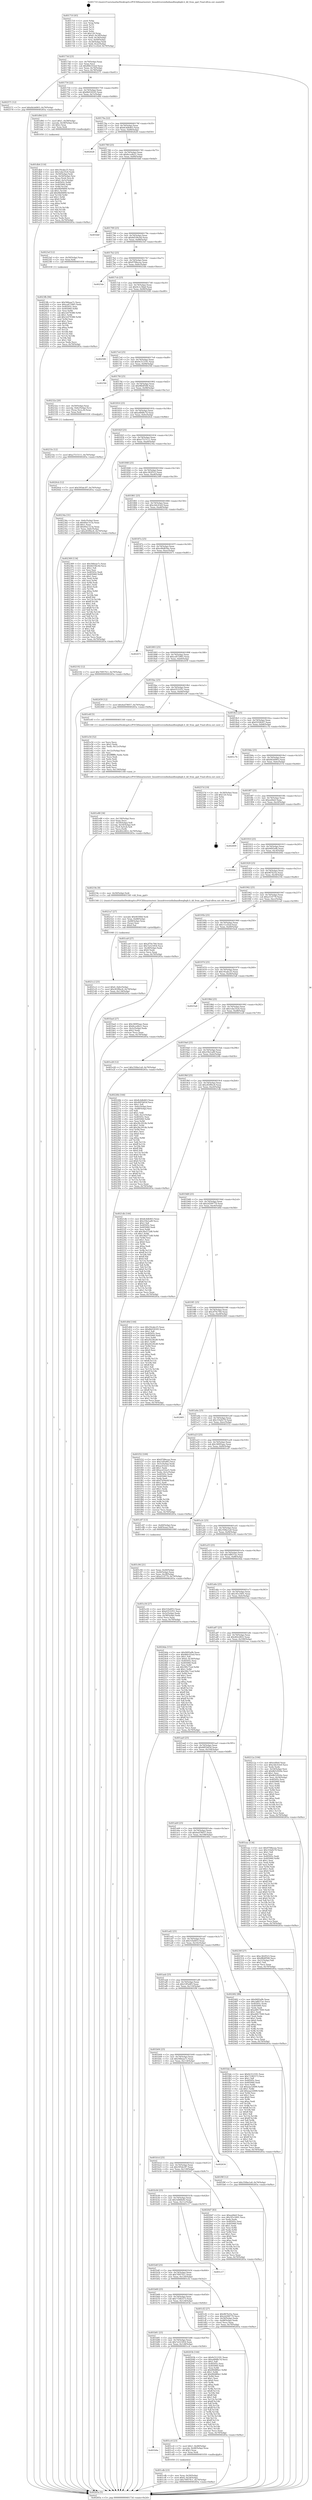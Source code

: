 digraph "0x401710" {
  label = "0x401710 (/mnt/c/Users/mathe/Desktop/tcc/POCII/binaries/extr_linuxdriversinfinibandhwqibqib.h_dd_from_ppd_Final-ollvm.out::main(0))"
  labelloc = "t"
  node[shape=record]

  Entry [label="",width=0.3,height=0.3,shape=circle,fillcolor=black,style=filled]
  "0x40173d" [label="{
     0x40173d [23]\l
     | [instrs]\l
     &nbsp;&nbsp;0x40173d \<+3\>: mov -0x70(%rbp),%eax\l
     &nbsp;&nbsp;0x401740 \<+2\>: mov %eax,%ecx\l
     &nbsp;&nbsp;0x401742 \<+6\>: sub $0x86b103ed,%ecx\l
     &nbsp;&nbsp;0x401748 \<+3\>: mov %eax,-0x74(%rbp)\l
     &nbsp;&nbsp;0x40174b \<+3\>: mov %ecx,-0x78(%rbp)\l
     &nbsp;&nbsp;0x40174e \<+6\>: je 0000000000402571 \<main+0xe61\>\l
  }"]
  "0x402571" [label="{
     0x402571 [12]\l
     | [instrs]\l
     &nbsp;&nbsp;0x402571 \<+7\>: movl $0xfdcb4903,-0x70(%rbp)\l
     &nbsp;&nbsp;0x402578 \<+5\>: jmp 000000000040265a \<main+0xf4a\>\l
  }"]
  "0x401754" [label="{
     0x401754 [22]\l
     | [instrs]\l
     &nbsp;&nbsp;0x401754 \<+5\>: jmp 0000000000401759 \<main+0x49\>\l
     &nbsp;&nbsp;0x401759 \<+3\>: mov -0x74(%rbp),%eax\l
     &nbsp;&nbsp;0x40175c \<+5\>: sub $0x8b018165,%eax\l
     &nbsp;&nbsp;0x401761 \<+3\>: mov %eax,-0x7c(%rbp)\l
     &nbsp;&nbsp;0x401764 \<+6\>: je 0000000000401d9d \<main+0x68d\>\l
  }"]
  Exit [label="",width=0.3,height=0.3,shape=circle,fillcolor=black,style=filled,peripheries=2]
  "0x401d9d" [label="{
     0x401d9d [23]\l
     | [instrs]\l
     &nbsp;&nbsp;0x401d9d \<+7\>: movl $0x1,-0x58(%rbp)\l
     &nbsp;&nbsp;0x401da4 \<+4\>: movslq -0x58(%rbp),%rax\l
     &nbsp;&nbsp;0x401da8 \<+4\>: shl $0x2,%rax\l
     &nbsp;&nbsp;0x401dac \<+3\>: mov %rax,%rdi\l
     &nbsp;&nbsp;0x401daf \<+5\>: call 0000000000401050 \<malloc@plt\>\l
     | [calls]\l
     &nbsp;&nbsp;0x401050 \{1\} (unknown)\l
  }"]
  "0x40176a" [label="{
     0x40176a [22]\l
     | [instrs]\l
     &nbsp;&nbsp;0x40176a \<+5\>: jmp 000000000040176f \<main+0x5f\>\l
     &nbsp;&nbsp;0x40176f \<+3\>: mov -0x74(%rbp),%eax\l
     &nbsp;&nbsp;0x401772 \<+5\>: sub $0x8c4db463,%eax\l
     &nbsp;&nbsp;0x401777 \<+3\>: mov %eax,-0x80(%rbp)\l
     &nbsp;&nbsp;0x40177a \<+6\>: je 0000000000402628 \<main+0xf18\>\l
  }"]
  "0x4023fb" [label="{
     0x4023fb [94]\l
     | [instrs]\l
     &nbsp;&nbsp;0x4023fb \<+5\>: mov $0x566eae7c,%ecx\l
     &nbsp;&nbsp;0x402400 \<+5\>: mov $0xce872965,%edx\l
     &nbsp;&nbsp;0x402405 \<+7\>: mov 0x40505c,%esi\l
     &nbsp;&nbsp;0x40240c \<+8\>: mov 0x405060,%r8d\l
     &nbsp;&nbsp;0x402414 \<+3\>: mov %esi,%r9d\l
     &nbsp;&nbsp;0x402417 \<+7\>: sub $0x3c679388,%r9d\l
     &nbsp;&nbsp;0x40241e \<+4\>: sub $0x1,%r9d\l
     &nbsp;&nbsp;0x402422 \<+7\>: add $0x3c679388,%r9d\l
     &nbsp;&nbsp;0x402429 \<+4\>: imul %r9d,%esi\l
     &nbsp;&nbsp;0x40242d \<+3\>: and $0x1,%esi\l
     &nbsp;&nbsp;0x402430 \<+3\>: cmp $0x0,%esi\l
     &nbsp;&nbsp;0x402433 \<+4\>: sete %r10b\l
     &nbsp;&nbsp;0x402437 \<+4\>: cmp $0xa,%r8d\l
     &nbsp;&nbsp;0x40243b \<+4\>: setl %r11b\l
     &nbsp;&nbsp;0x40243f \<+3\>: mov %r10b,%bl\l
     &nbsp;&nbsp;0x402442 \<+3\>: and %r11b,%bl\l
     &nbsp;&nbsp;0x402445 \<+3\>: xor %r11b,%r10b\l
     &nbsp;&nbsp;0x402448 \<+3\>: or %r10b,%bl\l
     &nbsp;&nbsp;0x40244b \<+3\>: test $0x1,%bl\l
     &nbsp;&nbsp;0x40244e \<+3\>: cmovne %edx,%ecx\l
     &nbsp;&nbsp;0x402451 \<+3\>: mov %ecx,-0x70(%rbp)\l
     &nbsp;&nbsp;0x402454 \<+5\>: jmp 000000000040265a \<main+0xf4a\>\l
  }"]
  "0x402628" [label="{
     0x402628\l
  }", style=dashed]
  "0x401780" [label="{
     0x401780 [25]\l
     | [instrs]\l
     &nbsp;&nbsp;0x401780 \<+5\>: jmp 0000000000401785 \<main+0x75\>\l
     &nbsp;&nbsp;0x401785 \<+3\>: mov -0x74(%rbp),%eax\l
     &nbsp;&nbsp;0x401788 \<+5\>: sub $0x8cce4b21,%eax\l
     &nbsp;&nbsp;0x40178d \<+6\>: mov %eax,-0x84(%rbp)\l
     &nbsp;&nbsp;0x401793 \<+6\>: je 0000000000401bbf \<main+0x4af\>\l
  }"]
  "0x40233e" [label="{
     0x40233e [12]\l
     | [instrs]\l
     &nbsp;&nbsp;0x40233e \<+7\>: movl $0xa7515111,-0x70(%rbp)\l
     &nbsp;&nbsp;0x402345 \<+5\>: jmp 000000000040265a \<main+0xf4a\>\l
  }"]
  "0x401bbf" [label="{
     0x401bbf\l
  }", style=dashed]
  "0x401799" [label="{
     0x401799 [25]\l
     | [instrs]\l
     &nbsp;&nbsp;0x401799 \<+5\>: jmp 000000000040179e \<main+0x8e\>\l
     &nbsp;&nbsp;0x40179e \<+3\>: mov -0x74(%rbp),%eax\l
     &nbsp;&nbsp;0x4017a1 \<+5\>: sub $0x8d194c0d,%eax\l
     &nbsp;&nbsp;0x4017a6 \<+6\>: mov %eax,-0x88(%rbp)\l
     &nbsp;&nbsp;0x4017ac \<+6\>: je 00000000004023ef \<main+0xcdf\>\l
  }"]
  "0x4021c2" [label="{
     0x4021c2 [25]\l
     | [instrs]\l
     &nbsp;&nbsp;0x4021c2 \<+7\>: movl $0x0,-0x6c(%rbp)\l
     &nbsp;&nbsp;0x4021c9 \<+7\>: movl $0x283f9ec8,-0x70(%rbp)\l
     &nbsp;&nbsp;0x4021d0 \<+6\>: mov %eax,-0x134(%rbp)\l
     &nbsp;&nbsp;0x4021d6 \<+5\>: jmp 000000000040265a \<main+0xf4a\>\l
  }"]
  "0x4023ef" [label="{
     0x4023ef [12]\l
     | [instrs]\l
     &nbsp;&nbsp;0x4023ef \<+4\>: mov -0x50(%rbp),%rax\l
     &nbsp;&nbsp;0x4023f3 \<+3\>: mov %rax,%rdi\l
     &nbsp;&nbsp;0x4023f6 \<+5\>: call 0000000000401030 \<free@plt\>\l
     | [calls]\l
     &nbsp;&nbsp;0x401030 \{1\} (unknown)\l
  }"]
  "0x4017b2" [label="{
     0x4017b2 [25]\l
     | [instrs]\l
     &nbsp;&nbsp;0x4017b2 \<+5\>: jmp 00000000004017b7 \<main+0xa7\>\l
     &nbsp;&nbsp;0x4017b7 \<+3\>: mov -0x74(%rbp),%eax\l
     &nbsp;&nbsp;0x4017ba \<+5\>: sub $0x9708ecea,%eax\l
     &nbsp;&nbsp;0x4017bf \<+6\>: mov %eax,-0x8c(%rbp)\l
     &nbsp;&nbsp;0x4017c5 \<+6\>: je 00000000004025de \<main+0xece\>\l
  }"]
  "0x4021a7" [label="{
     0x4021a7 [27]\l
     | [instrs]\l
     &nbsp;&nbsp;0x4021a7 \<+10\>: movabs $0x4030b6,%rdi\l
     &nbsp;&nbsp;0x4021b1 \<+4\>: mov %rax,-0x68(%rbp)\l
     &nbsp;&nbsp;0x4021b5 \<+4\>: mov -0x68(%rbp),%rax\l
     &nbsp;&nbsp;0x4021b9 \<+2\>: mov (%rax),%esi\l
     &nbsp;&nbsp;0x4021bb \<+2\>: mov $0x0,%al\l
     &nbsp;&nbsp;0x4021bd \<+5\>: call 0000000000401040 \<printf@plt\>\l
     | [calls]\l
     &nbsp;&nbsp;0x401040 \{1\} (unknown)\l
  }"]
  "0x4025de" [label="{
     0x4025de\l
  }", style=dashed]
  "0x4017cb" [label="{
     0x4017cb [25]\l
     | [instrs]\l
     &nbsp;&nbsp;0x4017cb \<+5\>: jmp 00000000004017d0 \<main+0xc0\>\l
     &nbsp;&nbsp;0x4017d0 \<+3\>: mov -0x74(%rbp),%eax\l
     &nbsp;&nbsp;0x4017d3 \<+5\>: sub $0x9c1c58a6,%eax\l
     &nbsp;&nbsp;0x4017d8 \<+6\>: mov %eax,-0x90(%rbp)\l
     &nbsp;&nbsp;0x4017de \<+6\>: je 0000000000402590 \<main+0xe80\>\l
  }"]
  "0x401e88" [label="{
     0x401e88 [36]\l
     | [instrs]\l
     &nbsp;&nbsp;0x401e88 \<+6\>: mov -0x130(%rbp),%ecx\l
     &nbsp;&nbsp;0x401e8e \<+3\>: imul %eax,%ecx\l
     &nbsp;&nbsp;0x401e91 \<+4\>: mov -0x50(%rbp),%r8\l
     &nbsp;&nbsp;0x401e95 \<+4\>: movslq -0x54(%rbp),%r9\l
     &nbsp;&nbsp;0x401e99 \<+4\>: mov (%r8,%r9,8),%r8\l
     &nbsp;&nbsp;0x401e9d \<+3\>: mov %ecx,(%r8)\l
     &nbsp;&nbsp;0x401ea0 \<+7\>: movl $0x462c8f22,-0x70(%rbp)\l
     &nbsp;&nbsp;0x401ea7 \<+5\>: jmp 000000000040265a \<main+0xf4a\>\l
  }"]
  "0x402590" [label="{
     0x402590\l
  }", style=dashed]
  "0x4017e4" [label="{
     0x4017e4 [25]\l
     | [instrs]\l
     &nbsp;&nbsp;0x4017e4 \<+5\>: jmp 00000000004017e9 \<main+0xd9\>\l
     &nbsp;&nbsp;0x4017e9 \<+3\>: mov -0x74(%rbp),%eax\l
     &nbsp;&nbsp;0x4017ec \<+5\>: sub $0x9c512191,%eax\l
     &nbsp;&nbsp;0x4017f1 \<+6\>: mov %eax,-0x94(%rbp)\l
     &nbsp;&nbsp;0x4017f7 \<+6\>: je 00000000004025fd \<main+0xeed\>\l
  }"]
  "0x401e54" [label="{
     0x401e54 [52]\l
     | [instrs]\l
     &nbsp;&nbsp;0x401e54 \<+2\>: xor %ecx,%ecx\l
     &nbsp;&nbsp;0x401e56 \<+5\>: mov $0x2,%edx\l
     &nbsp;&nbsp;0x401e5b \<+6\>: mov %edx,-0x12c(%rbp)\l
     &nbsp;&nbsp;0x401e61 \<+1\>: cltd\l
     &nbsp;&nbsp;0x401e62 \<+6\>: mov -0x12c(%rbp),%esi\l
     &nbsp;&nbsp;0x401e68 \<+2\>: idiv %esi\l
     &nbsp;&nbsp;0x401e6a \<+6\>: imul $0xfffffffe,%edx,%edx\l
     &nbsp;&nbsp;0x401e70 \<+2\>: mov %ecx,%edi\l
     &nbsp;&nbsp;0x401e72 \<+2\>: sub %edx,%edi\l
     &nbsp;&nbsp;0x401e74 \<+2\>: mov %ecx,%edx\l
     &nbsp;&nbsp;0x401e76 \<+3\>: sub $0x1,%edx\l
     &nbsp;&nbsp;0x401e79 \<+2\>: add %edx,%edi\l
     &nbsp;&nbsp;0x401e7b \<+2\>: sub %edi,%ecx\l
     &nbsp;&nbsp;0x401e7d \<+6\>: mov %ecx,-0x130(%rbp)\l
     &nbsp;&nbsp;0x401e83 \<+5\>: call 0000000000401160 \<next_i\>\l
     | [calls]\l
     &nbsp;&nbsp;0x401160 \{1\} (/mnt/c/Users/mathe/Desktop/tcc/POCII/binaries/extr_linuxdriversinfinibandhwqibqib.h_dd_from_ppd_Final-ollvm.out::next_i)\l
  }"]
  "0x4025fd" [label="{
     0x4025fd\l
  }", style=dashed]
  "0x4017fd" [label="{
     0x4017fd [25]\l
     | [instrs]\l
     &nbsp;&nbsp;0x4017fd \<+5\>: jmp 0000000000401802 \<main+0xf2\>\l
     &nbsp;&nbsp;0x401802 \<+3\>: mov -0x74(%rbp),%eax\l
     &nbsp;&nbsp;0x401805 \<+5\>: sub $0x9fb4f508,%eax\l
     &nbsp;&nbsp;0x40180a \<+6\>: mov %eax,-0x98(%rbp)\l
     &nbsp;&nbsp;0x401810 \<+6\>: je 000000000040232a \<main+0xc1a\>\l
  }"]
  "0x401db4" [label="{
     0x401db4 [116]\l
     | [instrs]\l
     &nbsp;&nbsp;0x401db4 \<+5\>: mov $0x19cabc25,%ecx\l
     &nbsp;&nbsp;0x401db9 \<+5\>: mov $0x1ebe35c6,%edx\l
     &nbsp;&nbsp;0x401dbe \<+4\>: mov -0x50(%rbp),%rdi\l
     &nbsp;&nbsp;0x401dc2 \<+4\>: movslq -0x54(%rbp),%rsi\l
     &nbsp;&nbsp;0x401dc6 \<+4\>: mov %rax,(%rdi,%rsi,8)\l
     &nbsp;&nbsp;0x401dca \<+7\>: movl $0x0,-0x5c(%rbp)\l
     &nbsp;&nbsp;0x401dd1 \<+8\>: mov 0x40505c,%r8d\l
     &nbsp;&nbsp;0x401dd9 \<+8\>: mov 0x405060,%r9d\l
     &nbsp;&nbsp;0x401de1 \<+3\>: mov %r8d,%r10d\l
     &nbsp;&nbsp;0x401de4 \<+7\>: sub $0xf4b94f09,%r10d\l
     &nbsp;&nbsp;0x401deb \<+4\>: sub $0x1,%r10d\l
     &nbsp;&nbsp;0x401def \<+7\>: add $0xf4b94f09,%r10d\l
     &nbsp;&nbsp;0x401df6 \<+4\>: imul %r10d,%r8d\l
     &nbsp;&nbsp;0x401dfa \<+4\>: and $0x1,%r8d\l
     &nbsp;&nbsp;0x401dfe \<+4\>: cmp $0x0,%r8d\l
     &nbsp;&nbsp;0x401e02 \<+4\>: sete %r11b\l
     &nbsp;&nbsp;0x401e06 \<+4\>: cmp $0xa,%r9d\l
     &nbsp;&nbsp;0x401e0a \<+3\>: setl %bl\l
     &nbsp;&nbsp;0x401e0d \<+3\>: mov %r11b,%r14b\l
     &nbsp;&nbsp;0x401e10 \<+3\>: and %bl,%r14b\l
     &nbsp;&nbsp;0x401e13 \<+3\>: xor %bl,%r11b\l
     &nbsp;&nbsp;0x401e16 \<+3\>: or %r11b,%r14b\l
     &nbsp;&nbsp;0x401e19 \<+4\>: test $0x1,%r14b\l
     &nbsp;&nbsp;0x401e1d \<+3\>: cmovne %edx,%ecx\l
     &nbsp;&nbsp;0x401e20 \<+3\>: mov %ecx,-0x70(%rbp)\l
     &nbsp;&nbsp;0x401e23 \<+5\>: jmp 000000000040265a \<main+0xf4a\>\l
  }"]
  "0x40232a" [label="{
     0x40232a [20]\l
     | [instrs]\l
     &nbsp;&nbsp;0x40232a \<+4\>: mov -0x50(%rbp),%rax\l
     &nbsp;&nbsp;0x40232e \<+4\>: movslq -0x6c(%rbp),%rcx\l
     &nbsp;&nbsp;0x402332 \<+4\>: mov (%rax,%rcx,8),%rax\l
     &nbsp;&nbsp;0x402336 \<+3\>: mov %rax,%rdi\l
     &nbsp;&nbsp;0x402339 \<+5\>: call 0000000000401030 \<free@plt\>\l
     | [calls]\l
     &nbsp;&nbsp;0x401030 \{1\} (unknown)\l
  }"]
  "0x401816" [label="{
     0x401816 [25]\l
     | [instrs]\l
     &nbsp;&nbsp;0x401816 \<+5\>: jmp 000000000040181b \<main+0x10b\>\l
     &nbsp;&nbsp;0x40181b \<+3\>: mov -0x74(%rbp),%eax\l
     &nbsp;&nbsp;0x40181e \<+5\>: sub $0xa4848c7d,%eax\l
     &nbsp;&nbsp;0x401823 \<+6\>: mov %eax,-0x9c(%rbp)\l
     &nbsp;&nbsp;0x401829 \<+6\>: je 00000000004020cb \<main+0x9bb\>\l
  }"]
  "0x401cdb" [label="{
     0x401cdb [23]\l
     | [instrs]\l
     &nbsp;&nbsp;0x401cdb \<+4\>: mov %rax,-0x50(%rbp)\l
     &nbsp;&nbsp;0x401cdf \<+7\>: movl $0x0,-0x54(%rbp)\l
     &nbsp;&nbsp;0x401ce6 \<+7\>: movl $0x70957fc1,-0x70(%rbp)\l
     &nbsp;&nbsp;0x401ced \<+5\>: jmp 000000000040265a \<main+0xf4a\>\l
  }"]
  "0x4020cb" [label="{
     0x4020cb [12]\l
     | [instrs]\l
     &nbsp;&nbsp;0x4020cb \<+7\>: movl $0x595de3f7,-0x70(%rbp)\l
     &nbsp;&nbsp;0x4020d2 \<+5\>: jmp 000000000040265a \<main+0xf4a\>\l
  }"]
  "0x40182f" [label="{
     0x40182f [25]\l
     | [instrs]\l
     &nbsp;&nbsp;0x40182f \<+5\>: jmp 0000000000401834 \<main+0x124\>\l
     &nbsp;&nbsp;0x401834 \<+3\>: mov -0x74(%rbp),%eax\l
     &nbsp;&nbsp;0x401837 \<+5\>: sub $0xa7515111,%eax\l
     &nbsp;&nbsp;0x40183c \<+6\>: mov %eax,-0xa0(%rbp)\l
     &nbsp;&nbsp;0x401842 \<+6\>: je 000000000040234a \<main+0xc3a\>\l
  }"]
  "0x401b9a" [label="{
     0x401b9a\l
  }", style=dashed]
  "0x40234a" [label="{
     0x40234a [31]\l
     | [instrs]\l
     &nbsp;&nbsp;0x40234a \<+3\>: mov -0x6c(%rbp),%eax\l
     &nbsp;&nbsp;0x40234d \<+5\>: sub $0x60a13c3a,%eax\l
     &nbsp;&nbsp;0x402352 \<+3\>: add $0x1,%eax\l
     &nbsp;&nbsp;0x402355 \<+5\>: add $0x60a13c3a,%eax\l
     &nbsp;&nbsp;0x40235a \<+3\>: mov %eax,-0x6c(%rbp)\l
     &nbsp;&nbsp;0x40235d \<+7\>: movl $0x283f9ec8,-0x70(%rbp)\l
     &nbsp;&nbsp;0x402364 \<+5\>: jmp 000000000040265a \<main+0xf4a\>\l
  }"]
  "0x401848" [label="{
     0x401848 [25]\l
     | [instrs]\l
     &nbsp;&nbsp;0x401848 \<+5\>: jmp 000000000040184d \<main+0x13d\>\l
     &nbsp;&nbsp;0x40184d \<+3\>: mov -0x74(%rbp),%eax\l
     &nbsp;&nbsp;0x401850 \<+5\>: sub $0xc362f523,%eax\l
     &nbsp;&nbsp;0x401855 \<+6\>: mov %eax,-0xa4(%rbp)\l
     &nbsp;&nbsp;0x40185b \<+6\>: je 0000000000402369 \<main+0xc59\>\l
  }"]
  "0x401cc4" [label="{
     0x401cc4 [23]\l
     | [instrs]\l
     &nbsp;&nbsp;0x401cc4 \<+7\>: movl $0x1,-0x48(%rbp)\l
     &nbsp;&nbsp;0x401ccb \<+4\>: movslq -0x48(%rbp),%rax\l
     &nbsp;&nbsp;0x401ccf \<+4\>: shl $0x3,%rax\l
     &nbsp;&nbsp;0x401cd3 \<+3\>: mov %rax,%rdi\l
     &nbsp;&nbsp;0x401cd6 \<+5\>: call 0000000000401050 \<malloc@plt\>\l
     | [calls]\l
     &nbsp;&nbsp;0x401050 \{1\} (unknown)\l
  }"]
  "0x402369" [label="{
     0x402369 [134]\l
     | [instrs]\l
     &nbsp;&nbsp;0x402369 \<+5\>: mov $0x566eae7c,%eax\l
     &nbsp;&nbsp;0x40236e \<+5\>: mov $0x8d194c0d,%ecx\l
     &nbsp;&nbsp;0x402373 \<+2\>: mov $0x1,%dl\l
     &nbsp;&nbsp;0x402375 \<+2\>: xor %esi,%esi\l
     &nbsp;&nbsp;0x402377 \<+7\>: mov 0x40505c,%edi\l
     &nbsp;&nbsp;0x40237e \<+8\>: mov 0x405060,%r8d\l
     &nbsp;&nbsp;0x402386 \<+3\>: sub $0x1,%esi\l
     &nbsp;&nbsp;0x402389 \<+3\>: mov %edi,%r9d\l
     &nbsp;&nbsp;0x40238c \<+3\>: add %esi,%r9d\l
     &nbsp;&nbsp;0x40238f \<+4\>: imul %r9d,%edi\l
     &nbsp;&nbsp;0x402393 \<+3\>: and $0x1,%edi\l
     &nbsp;&nbsp;0x402396 \<+3\>: cmp $0x0,%edi\l
     &nbsp;&nbsp;0x402399 \<+4\>: sete %r10b\l
     &nbsp;&nbsp;0x40239d \<+4\>: cmp $0xa,%r8d\l
     &nbsp;&nbsp;0x4023a1 \<+4\>: setl %r11b\l
     &nbsp;&nbsp;0x4023a5 \<+3\>: mov %r10b,%bl\l
     &nbsp;&nbsp;0x4023a8 \<+3\>: xor $0xff,%bl\l
     &nbsp;&nbsp;0x4023ab \<+3\>: mov %r11b,%r14b\l
     &nbsp;&nbsp;0x4023ae \<+4\>: xor $0xff,%r14b\l
     &nbsp;&nbsp;0x4023b2 \<+3\>: xor $0x1,%dl\l
     &nbsp;&nbsp;0x4023b5 \<+3\>: mov %bl,%r15b\l
     &nbsp;&nbsp;0x4023b8 \<+4\>: and $0xff,%r15b\l
     &nbsp;&nbsp;0x4023bc \<+3\>: and %dl,%r10b\l
     &nbsp;&nbsp;0x4023bf \<+3\>: mov %r14b,%r12b\l
     &nbsp;&nbsp;0x4023c2 \<+4\>: and $0xff,%r12b\l
     &nbsp;&nbsp;0x4023c6 \<+3\>: and %dl,%r11b\l
     &nbsp;&nbsp;0x4023c9 \<+3\>: or %r10b,%r15b\l
     &nbsp;&nbsp;0x4023cc \<+3\>: or %r11b,%r12b\l
     &nbsp;&nbsp;0x4023cf \<+3\>: xor %r12b,%r15b\l
     &nbsp;&nbsp;0x4023d2 \<+3\>: or %r14b,%bl\l
     &nbsp;&nbsp;0x4023d5 \<+3\>: xor $0xff,%bl\l
     &nbsp;&nbsp;0x4023d8 \<+3\>: or $0x1,%dl\l
     &nbsp;&nbsp;0x4023db \<+2\>: and %dl,%bl\l
     &nbsp;&nbsp;0x4023dd \<+3\>: or %bl,%r15b\l
     &nbsp;&nbsp;0x4023e0 \<+4\>: test $0x1,%r15b\l
     &nbsp;&nbsp;0x4023e4 \<+3\>: cmovne %ecx,%eax\l
     &nbsp;&nbsp;0x4023e7 \<+3\>: mov %eax,-0x70(%rbp)\l
     &nbsp;&nbsp;0x4023ea \<+5\>: jmp 000000000040265a \<main+0xf4a\>\l
  }"]
  "0x401861" [label="{
     0x401861 [25]\l
     | [instrs]\l
     &nbsp;&nbsp;0x401861 \<+5\>: jmp 0000000000401866 \<main+0x156\>\l
     &nbsp;&nbsp;0x401866 \<+3\>: mov -0x74(%rbp),%eax\l
     &nbsp;&nbsp;0x401869 \<+5\>: sub $0xc4dc43e9,%eax\l
     &nbsp;&nbsp;0x40186e \<+6\>: mov %eax,-0xa8(%rbp)\l
     &nbsp;&nbsp;0x401874 \<+6\>: je 0000000000402192 \<main+0xa82\>\l
  }"]
  "0x401b81" [label="{
     0x401b81 [25]\l
     | [instrs]\l
     &nbsp;&nbsp;0x401b81 \<+5\>: jmp 0000000000401b86 \<main+0x476\>\l
     &nbsp;&nbsp;0x401b86 \<+3\>: mov -0x74(%rbp),%eax\l
     &nbsp;&nbsp;0x401b89 \<+5\>: sub $0x7a521854,%eax\l
     &nbsp;&nbsp;0x401b8e \<+6\>: mov %eax,-0x128(%rbp)\l
     &nbsp;&nbsp;0x401b94 \<+6\>: je 0000000000401cc4 \<main+0x5b4\>\l
  }"]
  "0x402192" [label="{
     0x402192 [12]\l
     | [instrs]\l
     &nbsp;&nbsp;0x402192 \<+7\>: movl $0x70957fc1,-0x70(%rbp)\l
     &nbsp;&nbsp;0x402199 \<+5\>: jmp 000000000040265a \<main+0xf4a\>\l
  }"]
  "0x40187a" [label="{
     0x40187a [25]\l
     | [instrs]\l
     &nbsp;&nbsp;0x40187a \<+5\>: jmp 000000000040187f \<main+0x16f\>\l
     &nbsp;&nbsp;0x40187f \<+3\>: mov -0x74(%rbp),%eax\l
     &nbsp;&nbsp;0x401882 \<+5\>: sub $0xc66d83be,%eax\l
     &nbsp;&nbsp;0x401887 \<+6\>: mov %eax,-0xac(%rbp)\l
     &nbsp;&nbsp;0x40188d \<+6\>: je 0000000000402471 \<main+0xd61\>\l
  }"]
  "0x40203b" [label="{
     0x40203b [144]\l
     | [instrs]\l
     &nbsp;&nbsp;0x40203b \<+5\>: mov $0x9c512191,%eax\l
     &nbsp;&nbsp;0x402040 \<+5\>: mov $0xa4848c7d,%ecx\l
     &nbsp;&nbsp;0x402045 \<+2\>: mov $0x1,%dl\l
     &nbsp;&nbsp;0x402047 \<+7\>: mov 0x40505c,%esi\l
     &nbsp;&nbsp;0x40204e \<+7\>: mov 0x405060,%edi\l
     &nbsp;&nbsp;0x402055 \<+3\>: mov %esi,%r8d\l
     &nbsp;&nbsp;0x402058 \<+7\>: sub $0xf40d89a1,%r8d\l
     &nbsp;&nbsp;0x40205f \<+4\>: sub $0x1,%r8d\l
     &nbsp;&nbsp;0x402063 \<+7\>: add $0xf40d89a1,%r8d\l
     &nbsp;&nbsp;0x40206a \<+4\>: imul %r8d,%esi\l
     &nbsp;&nbsp;0x40206e \<+3\>: and $0x1,%esi\l
     &nbsp;&nbsp;0x402071 \<+3\>: cmp $0x0,%esi\l
     &nbsp;&nbsp;0x402074 \<+4\>: sete %r9b\l
     &nbsp;&nbsp;0x402078 \<+3\>: cmp $0xa,%edi\l
     &nbsp;&nbsp;0x40207b \<+4\>: setl %r10b\l
     &nbsp;&nbsp;0x40207f \<+3\>: mov %r9b,%r11b\l
     &nbsp;&nbsp;0x402082 \<+4\>: xor $0xff,%r11b\l
     &nbsp;&nbsp;0x402086 \<+3\>: mov %r10b,%bl\l
     &nbsp;&nbsp;0x402089 \<+3\>: xor $0xff,%bl\l
     &nbsp;&nbsp;0x40208c \<+3\>: xor $0x1,%dl\l
     &nbsp;&nbsp;0x40208f \<+3\>: mov %r11b,%r14b\l
     &nbsp;&nbsp;0x402092 \<+4\>: and $0xff,%r14b\l
     &nbsp;&nbsp;0x402096 \<+3\>: and %dl,%r9b\l
     &nbsp;&nbsp;0x402099 \<+3\>: mov %bl,%r15b\l
     &nbsp;&nbsp;0x40209c \<+4\>: and $0xff,%r15b\l
     &nbsp;&nbsp;0x4020a0 \<+3\>: and %dl,%r10b\l
     &nbsp;&nbsp;0x4020a3 \<+3\>: or %r9b,%r14b\l
     &nbsp;&nbsp;0x4020a6 \<+3\>: or %r10b,%r15b\l
     &nbsp;&nbsp;0x4020a9 \<+3\>: xor %r15b,%r14b\l
     &nbsp;&nbsp;0x4020ac \<+3\>: or %bl,%r11b\l
     &nbsp;&nbsp;0x4020af \<+4\>: xor $0xff,%r11b\l
     &nbsp;&nbsp;0x4020b3 \<+3\>: or $0x1,%dl\l
     &nbsp;&nbsp;0x4020b6 \<+3\>: and %dl,%r11b\l
     &nbsp;&nbsp;0x4020b9 \<+3\>: or %r11b,%r14b\l
     &nbsp;&nbsp;0x4020bc \<+4\>: test $0x1,%r14b\l
     &nbsp;&nbsp;0x4020c0 \<+3\>: cmovne %ecx,%eax\l
     &nbsp;&nbsp;0x4020c3 \<+3\>: mov %eax,-0x70(%rbp)\l
     &nbsp;&nbsp;0x4020c6 \<+5\>: jmp 000000000040265a \<main+0xf4a\>\l
  }"]
  "0x402471" [label="{
     0x402471\l
  }", style=dashed]
  "0x401893" [label="{
     0x401893 [25]\l
     | [instrs]\l
     &nbsp;&nbsp;0x401893 \<+5\>: jmp 0000000000401898 \<main+0x188\>\l
     &nbsp;&nbsp;0x401898 \<+3\>: mov -0x74(%rbp),%eax\l
     &nbsp;&nbsp;0x40189b \<+5\>: sub $0xce872965,%eax\l
     &nbsp;&nbsp;0x4018a0 \<+6\>: mov %eax,-0xb0(%rbp)\l
     &nbsp;&nbsp;0x4018a6 \<+6\>: je 0000000000402459 \<main+0xd49\>\l
  }"]
  "0x401b68" [label="{
     0x401b68 [25]\l
     | [instrs]\l
     &nbsp;&nbsp;0x401b68 \<+5\>: jmp 0000000000401b6d \<main+0x45d\>\l
     &nbsp;&nbsp;0x401b6d \<+3\>: mov -0x74(%rbp),%eax\l
     &nbsp;&nbsp;0x401b70 \<+5\>: sub $0x73382573,%eax\l
     &nbsp;&nbsp;0x401b75 \<+6\>: mov %eax,-0x124(%rbp)\l
     &nbsp;&nbsp;0x401b7b \<+6\>: je 000000000040203b \<main+0x92b\>\l
  }"]
  "0x402459" [label="{
     0x402459 [12]\l
     | [instrs]\l
     &nbsp;&nbsp;0x402459 \<+7\>: movl $0x4ed78057,-0x70(%rbp)\l
     &nbsp;&nbsp;0x402460 \<+5\>: jmp 000000000040265a \<main+0xf4a\>\l
  }"]
  "0x4018ac" [label="{
     0x4018ac [25]\l
     | [instrs]\l
     &nbsp;&nbsp;0x4018ac \<+5\>: jmp 00000000004018b1 \<main+0x1a1\>\l
     &nbsp;&nbsp;0x4018b1 \<+3\>: mov -0x74(%rbp),%eax\l
     &nbsp;&nbsp;0x4018b4 \<+5\>: sub $0xd3531f51,%eax\l
     &nbsp;&nbsp;0x4018b9 \<+6\>: mov %eax,-0xb4(%rbp)\l
     &nbsp;&nbsp;0x4018bf \<+6\>: je 0000000000401e4f \<main+0x73f\>\l
  }"]
  "0x401cf2" [label="{
     0x401cf2 [27]\l
     | [instrs]\l
     &nbsp;&nbsp;0x401cf2 \<+5\>: mov $0x967b25e,%eax\l
     &nbsp;&nbsp;0x401cf7 \<+5\>: mov $0x2d294779,%ecx\l
     &nbsp;&nbsp;0x401cfc \<+3\>: mov -0x54(%rbp),%edx\l
     &nbsp;&nbsp;0x401cff \<+3\>: cmp -0x48(%rbp),%edx\l
     &nbsp;&nbsp;0x401d02 \<+3\>: cmovl %ecx,%eax\l
     &nbsp;&nbsp;0x401d05 \<+3\>: mov %eax,-0x70(%rbp)\l
     &nbsp;&nbsp;0x401d08 \<+5\>: jmp 000000000040265a \<main+0xf4a\>\l
  }"]
  "0x401e4f" [label="{
     0x401e4f [5]\l
     | [instrs]\l
     &nbsp;&nbsp;0x401e4f \<+5\>: call 0000000000401160 \<next_i\>\l
     | [calls]\l
     &nbsp;&nbsp;0x401160 \{1\} (/mnt/c/Users/mathe/Desktop/tcc/POCII/binaries/extr_linuxdriversinfinibandhwqibqib.h_dd_from_ppd_Final-ollvm.out::next_i)\l
  }"]
  "0x4018c5" [label="{
     0x4018c5 [25]\l
     | [instrs]\l
     &nbsp;&nbsp;0x4018c5 \<+5\>: jmp 00000000004018ca \<main+0x1ba\>\l
     &nbsp;&nbsp;0x4018ca \<+3\>: mov -0x74(%rbp),%eax\l
     &nbsp;&nbsp;0x4018cd \<+5\>: sub $0xf1038207,%eax\l
     &nbsp;&nbsp;0x4018d2 \<+6\>: mov %eax,-0xb8(%rbp)\l
     &nbsp;&nbsp;0x4018d8 \<+6\>: je 0000000000401c7b \<main+0x56b\>\l
  }"]
  "0x401b4f" [label="{
     0x401b4f [25]\l
     | [instrs]\l
     &nbsp;&nbsp;0x401b4f \<+5\>: jmp 0000000000401b54 \<main+0x444\>\l
     &nbsp;&nbsp;0x401b54 \<+3\>: mov -0x74(%rbp),%eax\l
     &nbsp;&nbsp;0x401b57 \<+5\>: sub $0x70957fc1,%eax\l
     &nbsp;&nbsp;0x401b5c \<+6\>: mov %eax,-0x120(%rbp)\l
     &nbsp;&nbsp;0x401b62 \<+6\>: je 0000000000401cf2 \<main+0x5e2\>\l
  }"]
  "0x401c7b" [label="{
     0x401c7b\l
  }", style=dashed]
  "0x4018de" [label="{
     0x4018de [25]\l
     | [instrs]\l
     &nbsp;&nbsp;0x4018de \<+5\>: jmp 00000000004018e3 \<main+0x1d3\>\l
     &nbsp;&nbsp;0x4018e3 \<+3\>: mov -0x74(%rbp),%eax\l
     &nbsp;&nbsp;0x4018e6 \<+5\>: sub $0xfdcb4903,%eax\l
     &nbsp;&nbsp;0x4018eb \<+6\>: mov %eax,-0xbc(%rbp)\l
     &nbsp;&nbsp;0x4018f1 \<+6\>: je 000000000040257d \<main+0xe6d\>\l
  }"]
  "0x401c17" [label="{
     0x401c17\l
  }", style=dashed]
  "0x40257d" [label="{
     0x40257d [19]\l
     | [instrs]\l
     &nbsp;&nbsp;0x40257d \<+3\>: mov -0x30(%rbp),%eax\l
     &nbsp;&nbsp;0x402580 \<+7\>: add $0x120,%rsp\l
     &nbsp;&nbsp;0x402587 \<+1\>: pop %rbx\l
     &nbsp;&nbsp;0x402588 \<+2\>: pop %r12\l
     &nbsp;&nbsp;0x40258a \<+2\>: pop %r14\l
     &nbsp;&nbsp;0x40258c \<+2\>: pop %r15\l
     &nbsp;&nbsp;0x40258e \<+1\>: pop %rbp\l
     &nbsp;&nbsp;0x40258f \<+1\>: ret\l
  }"]
  "0x4018f7" [label="{
     0x4018f7 [25]\l
     | [instrs]\l
     &nbsp;&nbsp;0x4018f7 \<+5\>: jmp 00000000004018fc \<main+0x1ec\>\l
     &nbsp;&nbsp;0x4018fc \<+3\>: mov -0x74(%rbp),%eax\l
     &nbsp;&nbsp;0x4018ff \<+5\>: sub $0xeefde0,%eax\l
     &nbsp;&nbsp;0x401904 \<+6\>: mov %eax,-0xc0(%rbp)\l
     &nbsp;&nbsp;0x40190a \<+6\>: je 0000000000402609 \<main+0xef9\>\l
  }"]
  "0x401b36" [label="{
     0x401b36 [25]\l
     | [instrs]\l
     &nbsp;&nbsp;0x401b36 \<+5\>: jmp 0000000000401b3b \<main+0x42b\>\l
     &nbsp;&nbsp;0x401b3b \<+3\>: mov -0x74(%rbp),%eax\l
     &nbsp;&nbsp;0x401b3e \<+5\>: sub $0x5d46fe92,%eax\l
     &nbsp;&nbsp;0x401b43 \<+6\>: mov %eax,-0x11c(%rbp)\l
     &nbsp;&nbsp;0x401b49 \<+6\>: je 0000000000401c17 \<main+0x507\>\l
  }"]
  "0x402609" [label="{
     0x402609\l
  }", style=dashed]
  "0x401910" [label="{
     0x401910 [25]\l
     | [instrs]\l
     &nbsp;&nbsp;0x401910 \<+5\>: jmp 0000000000401915 \<main+0x205\>\l
     &nbsp;&nbsp;0x401915 \<+3\>: mov -0x74(%rbp),%eax\l
     &nbsp;&nbsp;0x401918 \<+5\>: sub $0x9495a9b,%eax\l
     &nbsp;&nbsp;0x40191d \<+6\>: mov %eax,-0xc4(%rbp)\l
     &nbsp;&nbsp;0x401923 \<+6\>: je 000000000040264c \<main+0xf3c\>\l
  }"]
  "0x4020d7" [label="{
     0x4020d7 [83]\l
     | [instrs]\l
     &nbsp;&nbsp;0x4020d7 \<+5\>: mov $0xeefde0,%eax\l
     &nbsp;&nbsp;0x4020dc \<+5\>: mov $0x3f1e3491,%ecx\l
     &nbsp;&nbsp;0x4020e1 \<+2\>: xor %edx,%edx\l
     &nbsp;&nbsp;0x4020e3 \<+7\>: mov 0x40505c,%esi\l
     &nbsp;&nbsp;0x4020ea \<+7\>: mov 0x405060,%edi\l
     &nbsp;&nbsp;0x4020f1 \<+3\>: sub $0x1,%edx\l
     &nbsp;&nbsp;0x4020f4 \<+3\>: mov %esi,%r8d\l
     &nbsp;&nbsp;0x4020f7 \<+3\>: add %edx,%r8d\l
     &nbsp;&nbsp;0x4020fa \<+4\>: imul %r8d,%esi\l
     &nbsp;&nbsp;0x4020fe \<+3\>: and $0x1,%esi\l
     &nbsp;&nbsp;0x402101 \<+3\>: cmp $0x0,%esi\l
     &nbsp;&nbsp;0x402104 \<+4\>: sete %r9b\l
     &nbsp;&nbsp;0x402108 \<+3\>: cmp $0xa,%edi\l
     &nbsp;&nbsp;0x40210b \<+4\>: setl %r10b\l
     &nbsp;&nbsp;0x40210f \<+3\>: mov %r9b,%r11b\l
     &nbsp;&nbsp;0x402112 \<+3\>: and %r10b,%r11b\l
     &nbsp;&nbsp;0x402115 \<+3\>: xor %r10b,%r9b\l
     &nbsp;&nbsp;0x402118 \<+3\>: or %r9b,%r11b\l
     &nbsp;&nbsp;0x40211b \<+4\>: test $0x1,%r11b\l
     &nbsp;&nbsp;0x40211f \<+3\>: cmovne %ecx,%eax\l
     &nbsp;&nbsp;0x402122 \<+3\>: mov %eax,-0x70(%rbp)\l
     &nbsp;&nbsp;0x402125 \<+5\>: jmp 000000000040265a \<main+0xf4a\>\l
  }"]
  "0x40264c" [label="{
     0x40264c\l
  }", style=dashed]
  "0x401929" [label="{
     0x401929 [25]\l
     | [instrs]\l
     &nbsp;&nbsp;0x401929 \<+5\>: jmp 000000000040192e \<main+0x21e\>\l
     &nbsp;&nbsp;0x40192e \<+3\>: mov -0x74(%rbp),%eax\l
     &nbsp;&nbsp;0x401931 \<+5\>: sub $0x967b25e,%eax\l
     &nbsp;&nbsp;0x401936 \<+6\>: mov %eax,-0xc8(%rbp)\l
     &nbsp;&nbsp;0x40193c \<+6\>: je 000000000040219e \<main+0xa8e\>\l
  }"]
  "0x401b1d" [label="{
     0x401b1d [25]\l
     | [instrs]\l
     &nbsp;&nbsp;0x401b1d \<+5\>: jmp 0000000000401b22 \<main+0x412\>\l
     &nbsp;&nbsp;0x401b22 \<+3\>: mov -0x74(%rbp),%eax\l
     &nbsp;&nbsp;0x401b25 \<+5\>: sub $0x595de3f7,%eax\l
     &nbsp;&nbsp;0x401b2a \<+6\>: mov %eax,-0x118(%rbp)\l
     &nbsp;&nbsp;0x401b30 \<+6\>: je 00000000004020d7 \<main+0x9c7\>\l
  }"]
  "0x40219e" [label="{
     0x40219e [9]\l
     | [instrs]\l
     &nbsp;&nbsp;0x40219e \<+4\>: mov -0x50(%rbp),%rdi\l
     &nbsp;&nbsp;0x4021a2 \<+5\>: call 0000000000401540 \<dd_from_ppd\>\l
     | [calls]\l
     &nbsp;&nbsp;0x401540 \{1\} (/mnt/c/Users/mathe/Desktop/tcc/POCII/binaries/extr_linuxdriversinfinibandhwqibqib.h_dd_from_ppd_Final-ollvm.out::dd_from_ppd)\l
  }"]
  "0x401942" [label="{
     0x401942 [25]\l
     | [instrs]\l
     &nbsp;&nbsp;0x401942 \<+5\>: jmp 0000000000401947 \<main+0x237\>\l
     &nbsp;&nbsp;0x401947 \<+3\>: mov -0x74(%rbp),%eax\l
     &nbsp;&nbsp;0x40194a \<+5\>: sub $0xa514779,%eax\l
     &nbsp;&nbsp;0x40194f \<+6\>: mov %eax,-0xcc(%rbp)\l
     &nbsp;&nbsp;0x401955 \<+6\>: je 0000000000401ca9 \<main+0x599\>\l
  }"]
  "0x402634" [label="{
     0x402634\l
  }", style=dashed]
  "0x401ca9" [label="{
     0x401ca9 [27]\l
     | [instrs]\l
     &nbsp;&nbsp;0x401ca9 \<+5\>: mov $0x2f70c764,%eax\l
     &nbsp;&nbsp;0x401cae \<+5\>: mov $0x7a521854,%ecx\l
     &nbsp;&nbsp;0x401cb3 \<+3\>: mov -0x28(%rbp),%edx\l
     &nbsp;&nbsp;0x401cb6 \<+3\>: cmp $0x0,%edx\l
     &nbsp;&nbsp;0x401cb9 \<+3\>: cmove %ecx,%eax\l
     &nbsp;&nbsp;0x401cbc \<+3\>: mov %eax,-0x70(%rbp)\l
     &nbsp;&nbsp;0x401cbf \<+5\>: jmp 000000000040265a \<main+0xf4a\>\l
  }"]
  "0x40195b" [label="{
     0x40195b [25]\l
     | [instrs]\l
     &nbsp;&nbsp;0x40195b \<+5\>: jmp 0000000000401960 \<main+0x250\>\l
     &nbsp;&nbsp;0x401960 \<+3\>: mov -0x74(%rbp),%eax\l
     &nbsp;&nbsp;0x401963 \<+5\>: sub $0x11ccf2ef,%eax\l
     &nbsp;&nbsp;0x401968 \<+6\>: mov %eax,-0xd0(%rbp)\l
     &nbsp;&nbsp;0x40196e \<+6\>: je 0000000000401ba4 \<main+0x494\>\l
  }"]
  "0x401b04" [label="{
     0x401b04 [25]\l
     | [instrs]\l
     &nbsp;&nbsp;0x401b04 \<+5\>: jmp 0000000000401b09 \<main+0x3f9\>\l
     &nbsp;&nbsp;0x401b09 \<+3\>: mov -0x74(%rbp),%eax\l
     &nbsp;&nbsp;0x401b0c \<+5\>: sub $0x566eae7c,%eax\l
     &nbsp;&nbsp;0x401b11 \<+6\>: mov %eax,-0x114(%rbp)\l
     &nbsp;&nbsp;0x401b17 \<+6\>: je 0000000000402634 \<main+0xf24\>\l
  }"]
  "0x401ba4" [label="{
     0x401ba4 [27]\l
     | [instrs]\l
     &nbsp;&nbsp;0x401ba4 \<+5\>: mov $0x34095aac,%eax\l
     &nbsp;&nbsp;0x401ba9 \<+5\>: mov $0x8cce4b21,%ecx\l
     &nbsp;&nbsp;0x401bae \<+3\>: mov -0x2c(%rbp),%edx\l
     &nbsp;&nbsp;0x401bb1 \<+3\>: cmp $0x2,%edx\l
     &nbsp;&nbsp;0x401bb4 \<+3\>: cmovne %ecx,%eax\l
     &nbsp;&nbsp;0x401bb7 \<+3\>: mov %eax,-0x70(%rbp)\l
     &nbsp;&nbsp;0x401bba \<+5\>: jmp 000000000040265a \<main+0xf4a\>\l
  }"]
  "0x401974" [label="{
     0x401974 [25]\l
     | [instrs]\l
     &nbsp;&nbsp;0x401974 \<+5\>: jmp 0000000000401979 \<main+0x269\>\l
     &nbsp;&nbsp;0x401979 \<+3\>: mov -0x74(%rbp),%eax\l
     &nbsp;&nbsp;0x40197c \<+5\>: sub $0x19cabc25,%eax\l
     &nbsp;&nbsp;0x401981 \<+6\>: mov %eax,-0xd4(%rbp)\l
     &nbsp;&nbsp;0x401987 \<+6\>: je 00000000004025a8 \<main+0xe98\>\l
  }"]
  "0x40265a" [label="{
     0x40265a [5]\l
     | [instrs]\l
     &nbsp;&nbsp;0x40265a \<+5\>: jmp 000000000040173d \<main+0x2d\>\l
  }"]
  "0x401710" [label="{
     0x401710 [45]\l
     | [instrs]\l
     &nbsp;&nbsp;0x401710 \<+1\>: push %rbp\l
     &nbsp;&nbsp;0x401711 \<+3\>: mov %rsp,%rbp\l
     &nbsp;&nbsp;0x401714 \<+2\>: push %r15\l
     &nbsp;&nbsp;0x401716 \<+2\>: push %r14\l
     &nbsp;&nbsp;0x401718 \<+2\>: push %r12\l
     &nbsp;&nbsp;0x40171a \<+1\>: push %rbx\l
     &nbsp;&nbsp;0x40171b \<+7\>: sub $0x120,%rsp\l
     &nbsp;&nbsp;0x401722 \<+7\>: movl $0x0,-0x30(%rbp)\l
     &nbsp;&nbsp;0x401729 \<+3\>: mov %edi,-0x34(%rbp)\l
     &nbsp;&nbsp;0x40172c \<+4\>: mov %rsi,-0x40(%rbp)\l
     &nbsp;&nbsp;0x401730 \<+3\>: mov -0x34(%rbp),%edi\l
     &nbsp;&nbsp;0x401733 \<+3\>: mov %edi,-0x2c(%rbp)\l
     &nbsp;&nbsp;0x401736 \<+7\>: movl $0x11ccf2ef,-0x70(%rbp)\l
  }"]
  "0x401f9f" [label="{
     0x401f9f [12]\l
     | [instrs]\l
     &nbsp;&nbsp;0x401f9f \<+7\>: movl $0x350be1a9,-0x70(%rbp)\l
     &nbsp;&nbsp;0x401fa6 \<+5\>: jmp 000000000040265a \<main+0xf4a\>\l
  }"]
  "0x4025a8" [label="{
     0x4025a8\l
  }", style=dashed]
  "0x40198d" [label="{
     0x40198d [25]\l
     | [instrs]\l
     &nbsp;&nbsp;0x40198d \<+5\>: jmp 0000000000401992 \<main+0x282\>\l
     &nbsp;&nbsp;0x401992 \<+3\>: mov -0x74(%rbp),%eax\l
     &nbsp;&nbsp;0x401995 \<+5\>: sub $0x1ebe35c6,%eax\l
     &nbsp;&nbsp;0x40199a \<+6\>: mov %eax,-0xd8(%rbp)\l
     &nbsp;&nbsp;0x4019a0 \<+6\>: je 0000000000401e28 \<main+0x718\>\l
  }"]
  "0x401aeb" [label="{
     0x401aeb [25]\l
     | [instrs]\l
     &nbsp;&nbsp;0x401aeb \<+5\>: jmp 0000000000401af0 \<main+0x3e0\>\l
     &nbsp;&nbsp;0x401af0 \<+3\>: mov -0x74(%rbp),%eax\l
     &nbsp;&nbsp;0x401af3 \<+5\>: sub $0x53f5e8f3,%eax\l
     &nbsp;&nbsp;0x401af8 \<+6\>: mov %eax,-0x110(%rbp)\l
     &nbsp;&nbsp;0x401afe \<+6\>: je 0000000000401f9f \<main+0x88f\>\l
  }"]
  "0x401e28" [label="{
     0x401e28 [12]\l
     | [instrs]\l
     &nbsp;&nbsp;0x401e28 \<+7\>: movl $0x350be1a9,-0x70(%rbp)\l
     &nbsp;&nbsp;0x401e2f \<+5\>: jmp 000000000040265a \<main+0xf4a\>\l
  }"]
  "0x4019a6" [label="{
     0x4019a6 [25]\l
     | [instrs]\l
     &nbsp;&nbsp;0x4019a6 \<+5\>: jmp 00000000004019ab \<main+0x29b\>\l
     &nbsp;&nbsp;0x4019ab \<+3\>: mov -0x74(%rbp),%eax\l
     &nbsp;&nbsp;0x4019ae \<+5\>: sub $0x25fa1ad9,%eax\l
     &nbsp;&nbsp;0x4019b3 \<+6\>: mov %eax,-0xdc(%rbp)\l
     &nbsp;&nbsp;0x4019b9 \<+6\>: je 000000000040226b \<main+0xb5b\>\l
  }"]
  "0x401fab" [label="{
     0x401fab [144]\l
     | [instrs]\l
     &nbsp;&nbsp;0x401fab \<+5\>: mov $0x9c512191,%eax\l
     &nbsp;&nbsp;0x401fb0 \<+5\>: mov $0x73382573,%ecx\l
     &nbsp;&nbsp;0x401fb5 \<+2\>: mov $0x1,%dl\l
     &nbsp;&nbsp;0x401fb7 \<+7\>: mov 0x40505c,%esi\l
     &nbsp;&nbsp;0x401fbe \<+7\>: mov 0x405060,%edi\l
     &nbsp;&nbsp;0x401fc5 \<+3\>: mov %esi,%r8d\l
     &nbsp;&nbsp;0x401fc8 \<+7\>: sub $0xeaa32699,%r8d\l
     &nbsp;&nbsp;0x401fcf \<+4\>: sub $0x1,%r8d\l
     &nbsp;&nbsp;0x401fd3 \<+7\>: add $0xeaa32699,%r8d\l
     &nbsp;&nbsp;0x401fda \<+4\>: imul %r8d,%esi\l
     &nbsp;&nbsp;0x401fde \<+3\>: and $0x1,%esi\l
     &nbsp;&nbsp;0x401fe1 \<+3\>: cmp $0x0,%esi\l
     &nbsp;&nbsp;0x401fe4 \<+4\>: sete %r9b\l
     &nbsp;&nbsp;0x401fe8 \<+3\>: cmp $0xa,%edi\l
     &nbsp;&nbsp;0x401feb \<+4\>: setl %r10b\l
     &nbsp;&nbsp;0x401fef \<+3\>: mov %r9b,%r11b\l
     &nbsp;&nbsp;0x401ff2 \<+4\>: xor $0xff,%r11b\l
     &nbsp;&nbsp;0x401ff6 \<+3\>: mov %r10b,%bl\l
     &nbsp;&nbsp;0x401ff9 \<+3\>: xor $0xff,%bl\l
     &nbsp;&nbsp;0x401ffc \<+3\>: xor $0x1,%dl\l
     &nbsp;&nbsp;0x401fff \<+3\>: mov %r11b,%r14b\l
     &nbsp;&nbsp;0x402002 \<+4\>: and $0xff,%r14b\l
     &nbsp;&nbsp;0x402006 \<+3\>: and %dl,%r9b\l
     &nbsp;&nbsp;0x402009 \<+3\>: mov %bl,%r15b\l
     &nbsp;&nbsp;0x40200c \<+4\>: and $0xff,%r15b\l
     &nbsp;&nbsp;0x402010 \<+3\>: and %dl,%r10b\l
     &nbsp;&nbsp;0x402013 \<+3\>: or %r9b,%r14b\l
     &nbsp;&nbsp;0x402016 \<+3\>: or %r10b,%r15b\l
     &nbsp;&nbsp;0x402019 \<+3\>: xor %r15b,%r14b\l
     &nbsp;&nbsp;0x40201c \<+3\>: or %bl,%r11b\l
     &nbsp;&nbsp;0x40201f \<+4\>: xor $0xff,%r11b\l
     &nbsp;&nbsp;0x402023 \<+3\>: or $0x1,%dl\l
     &nbsp;&nbsp;0x402026 \<+3\>: and %dl,%r11b\l
     &nbsp;&nbsp;0x402029 \<+3\>: or %r11b,%r14b\l
     &nbsp;&nbsp;0x40202c \<+4\>: test $0x1,%r14b\l
     &nbsp;&nbsp;0x402030 \<+3\>: cmovne %ecx,%eax\l
     &nbsp;&nbsp;0x402033 \<+3\>: mov %eax,-0x70(%rbp)\l
     &nbsp;&nbsp;0x402036 \<+5\>: jmp 000000000040265a \<main+0xf4a\>\l
  }"]
  "0x40226b" [label="{
     0x40226b [164]\l
     | [instrs]\l
     &nbsp;&nbsp;0x40226b \<+5\>: mov $0x8c4db463,%eax\l
     &nbsp;&nbsp;0x402270 \<+5\>: mov $0x46f1b83d,%ecx\l
     &nbsp;&nbsp;0x402275 \<+2\>: mov $0x1,%dl\l
     &nbsp;&nbsp;0x402277 \<+3\>: mov -0x6c(%rbp),%esi\l
     &nbsp;&nbsp;0x40227a \<+3\>: cmp -0x48(%rbp),%esi\l
     &nbsp;&nbsp;0x40227d \<+4\>: setl %dil\l
     &nbsp;&nbsp;0x402281 \<+4\>: and $0x1,%dil\l
     &nbsp;&nbsp;0x402285 \<+4\>: mov %dil,-0x21(%rbp)\l
     &nbsp;&nbsp;0x402289 \<+7\>: mov 0x40505c,%esi\l
     &nbsp;&nbsp;0x402290 \<+8\>: mov 0x405060,%r8d\l
     &nbsp;&nbsp;0x402298 \<+3\>: mov %esi,%r9d\l
     &nbsp;&nbsp;0x40229b \<+7\>: sub $0x28c2914b,%r9d\l
     &nbsp;&nbsp;0x4022a2 \<+4\>: sub $0x1,%r9d\l
     &nbsp;&nbsp;0x4022a6 \<+7\>: add $0x28c2914b,%r9d\l
     &nbsp;&nbsp;0x4022ad \<+4\>: imul %r9d,%esi\l
     &nbsp;&nbsp;0x4022b1 \<+3\>: and $0x1,%esi\l
     &nbsp;&nbsp;0x4022b4 \<+3\>: cmp $0x0,%esi\l
     &nbsp;&nbsp;0x4022b7 \<+4\>: sete %dil\l
     &nbsp;&nbsp;0x4022bb \<+4\>: cmp $0xa,%r8d\l
     &nbsp;&nbsp;0x4022bf \<+4\>: setl %r10b\l
     &nbsp;&nbsp;0x4022c3 \<+3\>: mov %dil,%r11b\l
     &nbsp;&nbsp;0x4022c6 \<+4\>: xor $0xff,%r11b\l
     &nbsp;&nbsp;0x4022ca \<+3\>: mov %r10b,%bl\l
     &nbsp;&nbsp;0x4022cd \<+3\>: xor $0xff,%bl\l
     &nbsp;&nbsp;0x4022d0 \<+3\>: xor $0x0,%dl\l
     &nbsp;&nbsp;0x4022d3 \<+3\>: mov %r11b,%r14b\l
     &nbsp;&nbsp;0x4022d6 \<+4\>: and $0x0,%r14b\l
     &nbsp;&nbsp;0x4022da \<+3\>: and %dl,%dil\l
     &nbsp;&nbsp;0x4022dd \<+3\>: mov %bl,%r15b\l
     &nbsp;&nbsp;0x4022e0 \<+4\>: and $0x0,%r15b\l
     &nbsp;&nbsp;0x4022e4 \<+3\>: and %dl,%r10b\l
     &nbsp;&nbsp;0x4022e7 \<+3\>: or %dil,%r14b\l
     &nbsp;&nbsp;0x4022ea \<+3\>: or %r10b,%r15b\l
     &nbsp;&nbsp;0x4022ed \<+3\>: xor %r15b,%r14b\l
     &nbsp;&nbsp;0x4022f0 \<+3\>: or %bl,%r11b\l
     &nbsp;&nbsp;0x4022f3 \<+4\>: xor $0xff,%r11b\l
     &nbsp;&nbsp;0x4022f7 \<+3\>: or $0x0,%dl\l
     &nbsp;&nbsp;0x4022fa \<+3\>: and %dl,%r11b\l
     &nbsp;&nbsp;0x4022fd \<+3\>: or %r11b,%r14b\l
     &nbsp;&nbsp;0x402300 \<+4\>: test $0x1,%r14b\l
     &nbsp;&nbsp;0x402304 \<+3\>: cmovne %ecx,%eax\l
     &nbsp;&nbsp;0x402307 \<+3\>: mov %eax,-0x70(%rbp)\l
     &nbsp;&nbsp;0x40230a \<+5\>: jmp 000000000040265a \<main+0xf4a\>\l
  }"]
  "0x4019bf" [label="{
     0x4019bf [25]\l
     | [instrs]\l
     &nbsp;&nbsp;0x4019bf \<+5\>: jmp 00000000004019c4 \<main+0x2b4\>\l
     &nbsp;&nbsp;0x4019c4 \<+3\>: mov -0x74(%rbp),%eax\l
     &nbsp;&nbsp;0x4019c7 \<+5\>: sub $0x283f9ec8,%eax\l
     &nbsp;&nbsp;0x4019cc \<+6\>: mov %eax,-0xe0(%rbp)\l
     &nbsp;&nbsp;0x4019d2 \<+6\>: je 00000000004021db \<main+0xacb\>\l
  }"]
  "0x401ad2" [label="{
     0x401ad2 [25]\l
     | [instrs]\l
     &nbsp;&nbsp;0x401ad2 \<+5\>: jmp 0000000000401ad7 \<main+0x3c7\>\l
     &nbsp;&nbsp;0x401ad7 \<+3\>: mov -0x74(%rbp),%eax\l
     &nbsp;&nbsp;0x401ada \<+5\>: sub $0x51fa4f53,%eax\l
     &nbsp;&nbsp;0x401adf \<+6\>: mov %eax,-0x10c(%rbp)\l
     &nbsp;&nbsp;0x401ae5 \<+6\>: je 0000000000401fab \<main+0x89b\>\l
  }"]
  "0x4021db" [label="{
     0x4021db [144]\l
     | [instrs]\l
     &nbsp;&nbsp;0x4021db \<+5\>: mov $0x8c4db463,%eax\l
     &nbsp;&nbsp;0x4021e0 \<+5\>: mov $0x25fa1ad9,%ecx\l
     &nbsp;&nbsp;0x4021e5 \<+2\>: mov $0x1,%dl\l
     &nbsp;&nbsp;0x4021e7 \<+7\>: mov 0x40505c,%esi\l
     &nbsp;&nbsp;0x4021ee \<+7\>: mov 0x405060,%edi\l
     &nbsp;&nbsp;0x4021f5 \<+3\>: mov %esi,%r8d\l
     &nbsp;&nbsp;0x4021f8 \<+7\>: add $0x36a572d8,%r8d\l
     &nbsp;&nbsp;0x4021ff \<+4\>: sub $0x1,%r8d\l
     &nbsp;&nbsp;0x402203 \<+7\>: sub $0x36a572d8,%r8d\l
     &nbsp;&nbsp;0x40220a \<+4\>: imul %r8d,%esi\l
     &nbsp;&nbsp;0x40220e \<+3\>: and $0x1,%esi\l
     &nbsp;&nbsp;0x402211 \<+3\>: cmp $0x0,%esi\l
     &nbsp;&nbsp;0x402214 \<+4\>: sete %r9b\l
     &nbsp;&nbsp;0x402218 \<+3\>: cmp $0xa,%edi\l
     &nbsp;&nbsp;0x40221b \<+4\>: setl %r10b\l
     &nbsp;&nbsp;0x40221f \<+3\>: mov %r9b,%r11b\l
     &nbsp;&nbsp;0x402222 \<+4\>: xor $0xff,%r11b\l
     &nbsp;&nbsp;0x402226 \<+3\>: mov %r10b,%bl\l
     &nbsp;&nbsp;0x402229 \<+3\>: xor $0xff,%bl\l
     &nbsp;&nbsp;0x40222c \<+3\>: xor $0x0,%dl\l
     &nbsp;&nbsp;0x40222f \<+3\>: mov %r11b,%r14b\l
     &nbsp;&nbsp;0x402232 \<+4\>: and $0x0,%r14b\l
     &nbsp;&nbsp;0x402236 \<+3\>: and %dl,%r9b\l
     &nbsp;&nbsp;0x402239 \<+3\>: mov %bl,%r15b\l
     &nbsp;&nbsp;0x40223c \<+4\>: and $0x0,%r15b\l
     &nbsp;&nbsp;0x402240 \<+3\>: and %dl,%r10b\l
     &nbsp;&nbsp;0x402243 \<+3\>: or %r9b,%r14b\l
     &nbsp;&nbsp;0x402246 \<+3\>: or %r10b,%r15b\l
     &nbsp;&nbsp;0x402249 \<+3\>: xor %r15b,%r14b\l
     &nbsp;&nbsp;0x40224c \<+3\>: or %bl,%r11b\l
     &nbsp;&nbsp;0x40224f \<+4\>: xor $0xff,%r11b\l
     &nbsp;&nbsp;0x402253 \<+3\>: or $0x0,%dl\l
     &nbsp;&nbsp;0x402256 \<+3\>: and %dl,%r11b\l
     &nbsp;&nbsp;0x402259 \<+3\>: or %r11b,%r14b\l
     &nbsp;&nbsp;0x40225c \<+4\>: test $0x1,%r14b\l
     &nbsp;&nbsp;0x402260 \<+3\>: cmovne %ecx,%eax\l
     &nbsp;&nbsp;0x402263 \<+3\>: mov %eax,-0x70(%rbp)\l
     &nbsp;&nbsp;0x402266 \<+5\>: jmp 000000000040265a \<main+0xf4a\>\l
  }"]
  "0x4019d8" [label="{
     0x4019d8 [25]\l
     | [instrs]\l
     &nbsp;&nbsp;0x4019d8 \<+5\>: jmp 00000000004019dd \<main+0x2cd\>\l
     &nbsp;&nbsp;0x4019dd \<+3\>: mov -0x74(%rbp),%eax\l
     &nbsp;&nbsp;0x4019e0 \<+5\>: sub $0x2d294779,%eax\l
     &nbsp;&nbsp;0x4019e5 \<+6\>: mov %eax,-0xe4(%rbp)\l
     &nbsp;&nbsp;0x4019eb \<+6\>: je 0000000000401d0d \<main+0x5fd\>\l
  }"]
  "0x402482" [label="{
     0x402482 [88]\l
     | [instrs]\l
     &nbsp;&nbsp;0x402482 \<+5\>: mov $0x9495a9b,%eax\l
     &nbsp;&nbsp;0x402487 \<+5\>: mov $0x3df037ac,%ecx\l
     &nbsp;&nbsp;0x40248c \<+7\>: mov 0x40505c,%edx\l
     &nbsp;&nbsp;0x402493 \<+7\>: mov 0x405060,%esi\l
     &nbsp;&nbsp;0x40249a \<+2\>: mov %edx,%edi\l
     &nbsp;&nbsp;0x40249c \<+6\>: add $0xe6817049,%edi\l
     &nbsp;&nbsp;0x4024a2 \<+3\>: sub $0x1,%edi\l
     &nbsp;&nbsp;0x4024a5 \<+6\>: sub $0xe6817049,%edi\l
     &nbsp;&nbsp;0x4024ab \<+3\>: imul %edi,%edx\l
     &nbsp;&nbsp;0x4024ae \<+3\>: and $0x1,%edx\l
     &nbsp;&nbsp;0x4024b1 \<+3\>: cmp $0x0,%edx\l
     &nbsp;&nbsp;0x4024b4 \<+4\>: sete %r8b\l
     &nbsp;&nbsp;0x4024b8 \<+3\>: cmp $0xa,%esi\l
     &nbsp;&nbsp;0x4024bb \<+4\>: setl %r9b\l
     &nbsp;&nbsp;0x4024bf \<+3\>: mov %r8b,%r10b\l
     &nbsp;&nbsp;0x4024c2 \<+3\>: and %r9b,%r10b\l
     &nbsp;&nbsp;0x4024c5 \<+3\>: xor %r9b,%r8b\l
     &nbsp;&nbsp;0x4024c8 \<+3\>: or %r8b,%r10b\l
     &nbsp;&nbsp;0x4024cb \<+4\>: test $0x1,%r10b\l
     &nbsp;&nbsp;0x4024cf \<+3\>: cmovne %ecx,%eax\l
     &nbsp;&nbsp;0x4024d2 \<+3\>: mov %eax,-0x70(%rbp)\l
     &nbsp;&nbsp;0x4024d5 \<+5\>: jmp 000000000040265a \<main+0xf4a\>\l
  }"]
  "0x401d0d" [label="{
     0x401d0d [144]\l
     | [instrs]\l
     &nbsp;&nbsp;0x401d0d \<+5\>: mov $0x19cabc25,%eax\l
     &nbsp;&nbsp;0x401d12 \<+5\>: mov $0x8b018165,%ecx\l
     &nbsp;&nbsp;0x401d17 \<+2\>: mov $0x1,%dl\l
     &nbsp;&nbsp;0x401d19 \<+7\>: mov 0x40505c,%esi\l
     &nbsp;&nbsp;0x401d20 \<+7\>: mov 0x405060,%edi\l
     &nbsp;&nbsp;0x401d27 \<+3\>: mov %esi,%r8d\l
     &nbsp;&nbsp;0x401d2a \<+7\>: sub $0xe9228cd0,%r8d\l
     &nbsp;&nbsp;0x401d31 \<+4\>: sub $0x1,%r8d\l
     &nbsp;&nbsp;0x401d35 \<+7\>: add $0xe9228cd0,%r8d\l
     &nbsp;&nbsp;0x401d3c \<+4\>: imul %r8d,%esi\l
     &nbsp;&nbsp;0x401d40 \<+3\>: and $0x1,%esi\l
     &nbsp;&nbsp;0x401d43 \<+3\>: cmp $0x0,%esi\l
     &nbsp;&nbsp;0x401d46 \<+4\>: sete %r9b\l
     &nbsp;&nbsp;0x401d4a \<+3\>: cmp $0xa,%edi\l
     &nbsp;&nbsp;0x401d4d \<+4\>: setl %r10b\l
     &nbsp;&nbsp;0x401d51 \<+3\>: mov %r9b,%r11b\l
     &nbsp;&nbsp;0x401d54 \<+4\>: xor $0xff,%r11b\l
     &nbsp;&nbsp;0x401d58 \<+3\>: mov %r10b,%bl\l
     &nbsp;&nbsp;0x401d5b \<+3\>: xor $0xff,%bl\l
     &nbsp;&nbsp;0x401d5e \<+3\>: xor $0x1,%dl\l
     &nbsp;&nbsp;0x401d61 \<+3\>: mov %r11b,%r14b\l
     &nbsp;&nbsp;0x401d64 \<+4\>: and $0xff,%r14b\l
     &nbsp;&nbsp;0x401d68 \<+3\>: and %dl,%r9b\l
     &nbsp;&nbsp;0x401d6b \<+3\>: mov %bl,%r15b\l
     &nbsp;&nbsp;0x401d6e \<+4\>: and $0xff,%r15b\l
     &nbsp;&nbsp;0x401d72 \<+3\>: and %dl,%r10b\l
     &nbsp;&nbsp;0x401d75 \<+3\>: or %r9b,%r14b\l
     &nbsp;&nbsp;0x401d78 \<+3\>: or %r10b,%r15b\l
     &nbsp;&nbsp;0x401d7b \<+3\>: xor %r15b,%r14b\l
     &nbsp;&nbsp;0x401d7e \<+3\>: or %bl,%r11b\l
     &nbsp;&nbsp;0x401d81 \<+4\>: xor $0xff,%r11b\l
     &nbsp;&nbsp;0x401d85 \<+3\>: or $0x1,%dl\l
     &nbsp;&nbsp;0x401d88 \<+3\>: and %dl,%r11b\l
     &nbsp;&nbsp;0x401d8b \<+3\>: or %r11b,%r14b\l
     &nbsp;&nbsp;0x401d8e \<+4\>: test $0x1,%r14b\l
     &nbsp;&nbsp;0x401d92 \<+3\>: cmovne %ecx,%eax\l
     &nbsp;&nbsp;0x401d95 \<+3\>: mov %eax,-0x70(%rbp)\l
     &nbsp;&nbsp;0x401d98 \<+5\>: jmp 000000000040265a \<main+0xf4a\>\l
  }"]
  "0x4019f1" [label="{
     0x4019f1 [25]\l
     | [instrs]\l
     &nbsp;&nbsp;0x4019f1 \<+5\>: jmp 00000000004019f6 \<main+0x2e6\>\l
     &nbsp;&nbsp;0x4019f6 \<+3\>: mov -0x74(%rbp),%eax\l
     &nbsp;&nbsp;0x4019f9 \<+5\>: sub $0x2f70c764,%eax\l
     &nbsp;&nbsp;0x4019fe \<+6\>: mov %eax,-0xe8(%rbp)\l
     &nbsp;&nbsp;0x401a04 \<+6\>: je 0000000000402465 \<main+0xd55\>\l
  }"]
  "0x401ab9" [label="{
     0x401ab9 [25]\l
     | [instrs]\l
     &nbsp;&nbsp;0x401ab9 \<+5\>: jmp 0000000000401abe \<main+0x3ae\>\l
     &nbsp;&nbsp;0x401abe \<+3\>: mov -0x74(%rbp),%eax\l
     &nbsp;&nbsp;0x401ac1 \<+5\>: sub $0x4ed78057,%eax\l
     &nbsp;&nbsp;0x401ac6 \<+6\>: mov %eax,-0x108(%rbp)\l
     &nbsp;&nbsp;0x401acc \<+6\>: je 0000000000402482 \<main+0xd72\>\l
  }"]
  "0x402465" [label="{
     0x402465\l
  }", style=dashed]
  "0x401a0a" [label="{
     0x401a0a [25]\l
     | [instrs]\l
     &nbsp;&nbsp;0x401a0a \<+5\>: jmp 0000000000401a0f \<main+0x2ff\>\l
     &nbsp;&nbsp;0x401a0f \<+3\>: mov -0x74(%rbp),%eax\l
     &nbsp;&nbsp;0x401a12 \<+5\>: sub $0x31fa9270,%eax\l
     &nbsp;&nbsp;0x401a17 \<+6\>: mov %eax,-0xec(%rbp)\l
     &nbsp;&nbsp;0x401a1d \<+6\>: je 0000000000401f32 \<main+0x822\>\l
  }"]
  "0x40230f" [label="{
     0x40230f [27]\l
     | [instrs]\l
     &nbsp;&nbsp;0x40230f \<+5\>: mov $0xc362f523,%eax\l
     &nbsp;&nbsp;0x402314 \<+5\>: mov $0x9fb4f508,%ecx\l
     &nbsp;&nbsp;0x402319 \<+3\>: mov -0x21(%rbp),%dl\l
     &nbsp;&nbsp;0x40231c \<+3\>: test $0x1,%dl\l
     &nbsp;&nbsp;0x40231f \<+3\>: cmovne %ecx,%eax\l
     &nbsp;&nbsp;0x402322 \<+3\>: mov %eax,-0x70(%rbp)\l
     &nbsp;&nbsp;0x402325 \<+5\>: jmp 000000000040265a \<main+0xf4a\>\l
  }"]
  "0x401f32" [label="{
     0x401f32 [109]\l
     | [instrs]\l
     &nbsp;&nbsp;0x401f32 \<+5\>: mov $0x9708ecea,%eax\l
     &nbsp;&nbsp;0x401f37 \<+5\>: mov $0x53f5e8f3,%ecx\l
     &nbsp;&nbsp;0x401f3c \<+3\>: mov -0x5c(%rbp),%edx\l
     &nbsp;&nbsp;0x401f3f \<+6\>: sub $0xacd32ee5,%edx\l
     &nbsp;&nbsp;0x401f45 \<+3\>: add $0x1,%edx\l
     &nbsp;&nbsp;0x401f48 \<+6\>: add $0xacd32ee5,%edx\l
     &nbsp;&nbsp;0x401f4e \<+3\>: mov %edx,-0x5c(%rbp)\l
     &nbsp;&nbsp;0x401f51 \<+7\>: mov 0x40505c,%edx\l
     &nbsp;&nbsp;0x401f58 \<+7\>: mov 0x405060,%esi\l
     &nbsp;&nbsp;0x401f5f \<+2\>: mov %edx,%edi\l
     &nbsp;&nbsp;0x401f61 \<+6\>: add $0xf7d56e0f,%edi\l
     &nbsp;&nbsp;0x401f67 \<+3\>: sub $0x1,%edi\l
     &nbsp;&nbsp;0x401f6a \<+6\>: sub $0xf7d56e0f,%edi\l
     &nbsp;&nbsp;0x401f70 \<+3\>: imul %edi,%edx\l
     &nbsp;&nbsp;0x401f73 \<+3\>: and $0x1,%edx\l
     &nbsp;&nbsp;0x401f76 \<+3\>: cmp $0x0,%edx\l
     &nbsp;&nbsp;0x401f79 \<+4\>: sete %r8b\l
     &nbsp;&nbsp;0x401f7d \<+3\>: cmp $0xa,%esi\l
     &nbsp;&nbsp;0x401f80 \<+4\>: setl %r9b\l
     &nbsp;&nbsp;0x401f84 \<+3\>: mov %r8b,%r10b\l
     &nbsp;&nbsp;0x401f87 \<+3\>: and %r9b,%r10b\l
     &nbsp;&nbsp;0x401f8a \<+3\>: xor %r9b,%r8b\l
     &nbsp;&nbsp;0x401f8d \<+3\>: or %r8b,%r10b\l
     &nbsp;&nbsp;0x401f90 \<+4\>: test $0x1,%r10b\l
     &nbsp;&nbsp;0x401f94 \<+3\>: cmovne %ecx,%eax\l
     &nbsp;&nbsp;0x401f97 \<+3\>: mov %eax,-0x70(%rbp)\l
     &nbsp;&nbsp;0x401f9a \<+5\>: jmp 000000000040265a \<main+0xf4a\>\l
  }"]
  "0x401a23" [label="{
     0x401a23 [25]\l
     | [instrs]\l
     &nbsp;&nbsp;0x401a23 \<+5\>: jmp 0000000000401a28 \<main+0x318\>\l
     &nbsp;&nbsp;0x401a28 \<+3\>: mov -0x74(%rbp),%eax\l
     &nbsp;&nbsp;0x401a2b \<+5\>: sub $0x34095aac,%eax\l
     &nbsp;&nbsp;0x401a30 \<+6\>: mov %eax,-0xf0(%rbp)\l
     &nbsp;&nbsp;0x401a36 \<+6\>: je 0000000000401c87 \<main+0x577\>\l
  }"]
  "0x401aa0" [label="{
     0x401aa0 [25]\l
     | [instrs]\l
     &nbsp;&nbsp;0x401aa0 \<+5\>: jmp 0000000000401aa5 \<main+0x395\>\l
     &nbsp;&nbsp;0x401aa5 \<+3\>: mov -0x74(%rbp),%eax\l
     &nbsp;&nbsp;0x401aa8 \<+5\>: sub $0x46f1b83d,%eax\l
     &nbsp;&nbsp;0x401aad \<+6\>: mov %eax,-0x104(%rbp)\l
     &nbsp;&nbsp;0x401ab3 \<+6\>: je 000000000040230f \<main+0xbff\>\l
  }"]
  "0x401c87" [label="{
     0x401c87 [13]\l
     | [instrs]\l
     &nbsp;&nbsp;0x401c87 \<+4\>: mov -0x40(%rbp),%rax\l
     &nbsp;&nbsp;0x401c8b \<+4\>: mov 0x8(%rax),%rdi\l
     &nbsp;&nbsp;0x401c8f \<+5\>: call 0000000000401060 \<atoi@plt\>\l
     | [calls]\l
     &nbsp;&nbsp;0x401060 \{1\} (unknown)\l
  }"]
  "0x401a3c" [label="{
     0x401a3c [25]\l
     | [instrs]\l
     &nbsp;&nbsp;0x401a3c \<+5\>: jmp 0000000000401a41 \<main+0x331\>\l
     &nbsp;&nbsp;0x401a41 \<+3\>: mov -0x74(%rbp),%eax\l
     &nbsp;&nbsp;0x401a44 \<+5\>: sub $0x350be1a9,%eax\l
     &nbsp;&nbsp;0x401a49 \<+6\>: mov %eax,-0xf4(%rbp)\l
     &nbsp;&nbsp;0x401a4f \<+6\>: je 0000000000401e34 \<main+0x724\>\l
  }"]
  "0x401c94" [label="{
     0x401c94 [21]\l
     | [instrs]\l
     &nbsp;&nbsp;0x401c94 \<+3\>: mov %eax,-0x44(%rbp)\l
     &nbsp;&nbsp;0x401c97 \<+3\>: mov -0x44(%rbp),%eax\l
     &nbsp;&nbsp;0x401c9a \<+3\>: mov %eax,-0x28(%rbp)\l
     &nbsp;&nbsp;0x401c9d \<+7\>: movl $0xa514779,-0x70(%rbp)\l
     &nbsp;&nbsp;0x401ca4 \<+5\>: jmp 000000000040265a \<main+0xf4a\>\l
  }"]
  "0x401eac" [label="{
     0x401eac [134]\l
     | [instrs]\l
     &nbsp;&nbsp;0x401eac \<+5\>: mov $0x9708ecea,%eax\l
     &nbsp;&nbsp;0x401eb1 \<+5\>: mov $0x31fa9270,%ecx\l
     &nbsp;&nbsp;0x401eb6 \<+2\>: mov $0x1,%dl\l
     &nbsp;&nbsp;0x401eb8 \<+2\>: xor %esi,%esi\l
     &nbsp;&nbsp;0x401eba \<+7\>: mov 0x40505c,%edi\l
     &nbsp;&nbsp;0x401ec1 \<+8\>: mov 0x405060,%r8d\l
     &nbsp;&nbsp;0x401ec9 \<+3\>: sub $0x1,%esi\l
     &nbsp;&nbsp;0x401ecc \<+3\>: mov %edi,%r9d\l
     &nbsp;&nbsp;0x401ecf \<+3\>: add %esi,%r9d\l
     &nbsp;&nbsp;0x401ed2 \<+4\>: imul %r9d,%edi\l
     &nbsp;&nbsp;0x401ed6 \<+3\>: and $0x1,%edi\l
     &nbsp;&nbsp;0x401ed9 \<+3\>: cmp $0x0,%edi\l
     &nbsp;&nbsp;0x401edc \<+4\>: sete %r10b\l
     &nbsp;&nbsp;0x401ee0 \<+4\>: cmp $0xa,%r8d\l
     &nbsp;&nbsp;0x401ee4 \<+4\>: setl %r11b\l
     &nbsp;&nbsp;0x401ee8 \<+3\>: mov %r10b,%bl\l
     &nbsp;&nbsp;0x401eeb \<+3\>: xor $0xff,%bl\l
     &nbsp;&nbsp;0x401eee \<+3\>: mov %r11b,%r14b\l
     &nbsp;&nbsp;0x401ef1 \<+4\>: xor $0xff,%r14b\l
     &nbsp;&nbsp;0x401ef5 \<+3\>: xor $0x0,%dl\l
     &nbsp;&nbsp;0x401ef8 \<+3\>: mov %bl,%r15b\l
     &nbsp;&nbsp;0x401efb \<+4\>: and $0x0,%r15b\l
     &nbsp;&nbsp;0x401eff \<+3\>: and %dl,%r10b\l
     &nbsp;&nbsp;0x401f02 \<+3\>: mov %r14b,%r12b\l
     &nbsp;&nbsp;0x401f05 \<+4\>: and $0x0,%r12b\l
     &nbsp;&nbsp;0x401f09 \<+3\>: and %dl,%r11b\l
     &nbsp;&nbsp;0x401f0c \<+3\>: or %r10b,%r15b\l
     &nbsp;&nbsp;0x401f0f \<+3\>: or %r11b,%r12b\l
     &nbsp;&nbsp;0x401f12 \<+3\>: xor %r12b,%r15b\l
     &nbsp;&nbsp;0x401f15 \<+3\>: or %r14b,%bl\l
     &nbsp;&nbsp;0x401f18 \<+3\>: xor $0xff,%bl\l
     &nbsp;&nbsp;0x401f1b \<+3\>: or $0x0,%dl\l
     &nbsp;&nbsp;0x401f1e \<+2\>: and %dl,%bl\l
     &nbsp;&nbsp;0x401f20 \<+3\>: or %bl,%r15b\l
     &nbsp;&nbsp;0x401f23 \<+4\>: test $0x1,%r15b\l
     &nbsp;&nbsp;0x401f27 \<+3\>: cmovne %ecx,%eax\l
     &nbsp;&nbsp;0x401f2a \<+3\>: mov %eax,-0x70(%rbp)\l
     &nbsp;&nbsp;0x401f2d \<+5\>: jmp 000000000040265a \<main+0xf4a\>\l
  }"]
  "0x401e34" [label="{
     0x401e34 [27]\l
     | [instrs]\l
     &nbsp;&nbsp;0x401e34 \<+5\>: mov $0x51fa4f53,%eax\l
     &nbsp;&nbsp;0x401e39 \<+5\>: mov $0xd3531f51,%ecx\l
     &nbsp;&nbsp;0x401e3e \<+3\>: mov -0x5c(%rbp),%edx\l
     &nbsp;&nbsp;0x401e41 \<+3\>: cmp -0x58(%rbp),%edx\l
     &nbsp;&nbsp;0x401e44 \<+3\>: cmovl %ecx,%eax\l
     &nbsp;&nbsp;0x401e47 \<+3\>: mov %eax,-0x70(%rbp)\l
     &nbsp;&nbsp;0x401e4a \<+5\>: jmp 000000000040265a \<main+0xf4a\>\l
  }"]
  "0x401a55" [label="{
     0x401a55 [25]\l
     | [instrs]\l
     &nbsp;&nbsp;0x401a55 \<+5\>: jmp 0000000000401a5a \<main+0x34a\>\l
     &nbsp;&nbsp;0x401a5a \<+3\>: mov -0x74(%rbp),%eax\l
     &nbsp;&nbsp;0x401a5d \<+5\>: sub $0x3df037ac,%eax\l
     &nbsp;&nbsp;0x401a62 \<+6\>: mov %eax,-0xf8(%rbp)\l
     &nbsp;&nbsp;0x401a68 \<+6\>: je 00000000004024da \<main+0xdca\>\l
  }"]
  "0x401a87" [label="{
     0x401a87 [25]\l
     | [instrs]\l
     &nbsp;&nbsp;0x401a87 \<+5\>: jmp 0000000000401a8c \<main+0x37c\>\l
     &nbsp;&nbsp;0x401a8c \<+3\>: mov -0x74(%rbp),%eax\l
     &nbsp;&nbsp;0x401a8f \<+5\>: sub $0x462c8f22,%eax\l
     &nbsp;&nbsp;0x401a94 \<+6\>: mov %eax,-0x100(%rbp)\l
     &nbsp;&nbsp;0x401a9a \<+6\>: je 0000000000401eac \<main+0x79c\>\l
  }"]
  "0x4024da" [label="{
     0x4024da [151]\l
     | [instrs]\l
     &nbsp;&nbsp;0x4024da \<+5\>: mov $0x9495a9b,%eax\l
     &nbsp;&nbsp;0x4024df \<+5\>: mov $0x86b103ed,%ecx\l
     &nbsp;&nbsp;0x4024e4 \<+2\>: mov $0x1,%dl\l
     &nbsp;&nbsp;0x4024e6 \<+7\>: movl $0x0,-0x30(%rbp)\l
     &nbsp;&nbsp;0x4024ed \<+7\>: mov 0x40505c,%esi\l
     &nbsp;&nbsp;0x4024f4 \<+7\>: mov 0x405060,%edi\l
     &nbsp;&nbsp;0x4024fb \<+3\>: mov %esi,%r8d\l
     &nbsp;&nbsp;0x4024fe \<+7\>: sub $0x5f0c71ed,%r8d\l
     &nbsp;&nbsp;0x402505 \<+4\>: sub $0x1,%r8d\l
     &nbsp;&nbsp;0x402509 \<+7\>: add $0x5f0c71ed,%r8d\l
     &nbsp;&nbsp;0x402510 \<+4\>: imul %r8d,%esi\l
     &nbsp;&nbsp;0x402514 \<+3\>: and $0x1,%esi\l
     &nbsp;&nbsp;0x402517 \<+3\>: cmp $0x0,%esi\l
     &nbsp;&nbsp;0x40251a \<+4\>: sete %r9b\l
     &nbsp;&nbsp;0x40251e \<+3\>: cmp $0xa,%edi\l
     &nbsp;&nbsp;0x402521 \<+4\>: setl %r10b\l
     &nbsp;&nbsp;0x402525 \<+3\>: mov %r9b,%r11b\l
     &nbsp;&nbsp;0x402528 \<+4\>: xor $0xff,%r11b\l
     &nbsp;&nbsp;0x40252c \<+3\>: mov %r10b,%bl\l
     &nbsp;&nbsp;0x40252f \<+3\>: xor $0xff,%bl\l
     &nbsp;&nbsp;0x402532 \<+3\>: xor $0x1,%dl\l
     &nbsp;&nbsp;0x402535 \<+3\>: mov %r11b,%r14b\l
     &nbsp;&nbsp;0x402538 \<+4\>: and $0xff,%r14b\l
     &nbsp;&nbsp;0x40253c \<+3\>: and %dl,%r9b\l
     &nbsp;&nbsp;0x40253f \<+3\>: mov %bl,%r15b\l
     &nbsp;&nbsp;0x402542 \<+4\>: and $0xff,%r15b\l
     &nbsp;&nbsp;0x402546 \<+3\>: and %dl,%r10b\l
     &nbsp;&nbsp;0x402549 \<+3\>: or %r9b,%r14b\l
     &nbsp;&nbsp;0x40254c \<+3\>: or %r10b,%r15b\l
     &nbsp;&nbsp;0x40254f \<+3\>: xor %r15b,%r14b\l
     &nbsp;&nbsp;0x402552 \<+3\>: or %bl,%r11b\l
     &nbsp;&nbsp;0x402555 \<+4\>: xor $0xff,%r11b\l
     &nbsp;&nbsp;0x402559 \<+3\>: or $0x1,%dl\l
     &nbsp;&nbsp;0x40255c \<+3\>: and %dl,%r11b\l
     &nbsp;&nbsp;0x40255f \<+3\>: or %r11b,%r14b\l
     &nbsp;&nbsp;0x402562 \<+4\>: test $0x1,%r14b\l
     &nbsp;&nbsp;0x402566 \<+3\>: cmovne %ecx,%eax\l
     &nbsp;&nbsp;0x402569 \<+3\>: mov %eax,-0x70(%rbp)\l
     &nbsp;&nbsp;0x40256c \<+5\>: jmp 000000000040265a \<main+0xf4a\>\l
  }"]
  "0x401a6e" [label="{
     0x401a6e [25]\l
     | [instrs]\l
     &nbsp;&nbsp;0x401a6e \<+5\>: jmp 0000000000401a73 \<main+0x363\>\l
     &nbsp;&nbsp;0x401a73 \<+3\>: mov -0x74(%rbp),%eax\l
     &nbsp;&nbsp;0x401a76 \<+5\>: sub $0x3f1e3491,%eax\l
     &nbsp;&nbsp;0x401a7b \<+6\>: mov %eax,-0xfc(%rbp)\l
     &nbsp;&nbsp;0x401a81 \<+6\>: je 000000000040212a \<main+0xa1a\>\l
  }"]
  "0x40212a" [label="{
     0x40212a [104]\l
     | [instrs]\l
     &nbsp;&nbsp;0x40212a \<+5\>: mov $0xeefde0,%eax\l
     &nbsp;&nbsp;0x40212f \<+5\>: mov $0xc4dc43e9,%ecx\l
     &nbsp;&nbsp;0x402134 \<+2\>: xor %edx,%edx\l
     &nbsp;&nbsp;0x402136 \<+3\>: mov -0x54(%rbp),%esi\l
     &nbsp;&nbsp;0x402139 \<+6\>: add $0x8b52920e,%esi\l
     &nbsp;&nbsp;0x40213f \<+3\>: add $0x1,%esi\l
     &nbsp;&nbsp;0x402142 \<+6\>: sub $0x8b52920e,%esi\l
     &nbsp;&nbsp;0x402148 \<+3\>: mov %esi,-0x54(%rbp)\l
     &nbsp;&nbsp;0x40214b \<+7\>: mov 0x40505c,%esi\l
     &nbsp;&nbsp;0x402152 \<+7\>: mov 0x405060,%edi\l
     &nbsp;&nbsp;0x402159 \<+3\>: sub $0x1,%edx\l
     &nbsp;&nbsp;0x40215c \<+3\>: mov %esi,%r8d\l
     &nbsp;&nbsp;0x40215f \<+3\>: add %edx,%r8d\l
     &nbsp;&nbsp;0x402162 \<+4\>: imul %r8d,%esi\l
     &nbsp;&nbsp;0x402166 \<+3\>: and $0x1,%esi\l
     &nbsp;&nbsp;0x402169 \<+3\>: cmp $0x0,%esi\l
     &nbsp;&nbsp;0x40216c \<+4\>: sete %r9b\l
     &nbsp;&nbsp;0x402170 \<+3\>: cmp $0xa,%edi\l
     &nbsp;&nbsp;0x402173 \<+4\>: setl %r10b\l
     &nbsp;&nbsp;0x402177 \<+3\>: mov %r9b,%r11b\l
     &nbsp;&nbsp;0x40217a \<+3\>: and %r10b,%r11b\l
     &nbsp;&nbsp;0x40217d \<+3\>: xor %r10b,%r9b\l
     &nbsp;&nbsp;0x402180 \<+3\>: or %r9b,%r11b\l
     &nbsp;&nbsp;0x402183 \<+4\>: test $0x1,%r11b\l
     &nbsp;&nbsp;0x402187 \<+3\>: cmovne %ecx,%eax\l
     &nbsp;&nbsp;0x40218a \<+3\>: mov %eax,-0x70(%rbp)\l
     &nbsp;&nbsp;0x40218d \<+5\>: jmp 000000000040265a \<main+0xf4a\>\l
  }"]
  Entry -> "0x401710" [label=" 1"]
  "0x40173d" -> "0x402571" [label=" 1"]
  "0x40173d" -> "0x401754" [label=" 36"]
  "0x40257d" -> Exit [label=" 1"]
  "0x401754" -> "0x401d9d" [label=" 1"]
  "0x401754" -> "0x40176a" [label=" 35"]
  "0x402571" -> "0x40265a" [label=" 1"]
  "0x40176a" -> "0x402628" [label=" 0"]
  "0x40176a" -> "0x401780" [label=" 35"]
  "0x4024da" -> "0x40265a" [label=" 1"]
  "0x401780" -> "0x401bbf" [label=" 0"]
  "0x401780" -> "0x401799" [label=" 35"]
  "0x402482" -> "0x40265a" [label=" 1"]
  "0x401799" -> "0x4023ef" [label=" 1"]
  "0x401799" -> "0x4017b2" [label=" 34"]
  "0x402459" -> "0x40265a" [label=" 1"]
  "0x4017b2" -> "0x4025de" [label=" 0"]
  "0x4017b2" -> "0x4017cb" [label=" 34"]
  "0x4023fb" -> "0x40265a" [label=" 1"]
  "0x4017cb" -> "0x402590" [label=" 0"]
  "0x4017cb" -> "0x4017e4" [label=" 34"]
  "0x4023ef" -> "0x4023fb" [label=" 1"]
  "0x4017e4" -> "0x4025fd" [label=" 0"]
  "0x4017e4" -> "0x4017fd" [label=" 34"]
  "0x402369" -> "0x40265a" [label=" 1"]
  "0x4017fd" -> "0x40232a" [label=" 1"]
  "0x4017fd" -> "0x401816" [label=" 33"]
  "0x40234a" -> "0x40265a" [label=" 1"]
  "0x401816" -> "0x4020cb" [label=" 1"]
  "0x401816" -> "0x40182f" [label=" 32"]
  "0x40233e" -> "0x40265a" [label=" 1"]
  "0x40182f" -> "0x40234a" [label=" 1"]
  "0x40182f" -> "0x401848" [label=" 31"]
  "0x40232a" -> "0x40233e" [label=" 1"]
  "0x401848" -> "0x402369" [label=" 1"]
  "0x401848" -> "0x401861" [label=" 30"]
  "0x40230f" -> "0x40265a" [label=" 2"]
  "0x401861" -> "0x402192" [label=" 1"]
  "0x401861" -> "0x40187a" [label=" 29"]
  "0x4021db" -> "0x40265a" [label=" 2"]
  "0x40187a" -> "0x402471" [label=" 0"]
  "0x40187a" -> "0x401893" [label=" 29"]
  "0x4021c2" -> "0x40265a" [label=" 1"]
  "0x401893" -> "0x402459" [label=" 1"]
  "0x401893" -> "0x4018ac" [label=" 28"]
  "0x40219e" -> "0x4021a7" [label=" 1"]
  "0x4018ac" -> "0x401e4f" [label=" 1"]
  "0x4018ac" -> "0x4018c5" [label=" 27"]
  "0x402192" -> "0x40265a" [label=" 1"]
  "0x4018c5" -> "0x401c7b" [label=" 0"]
  "0x4018c5" -> "0x4018de" [label=" 27"]
  "0x4020d7" -> "0x40265a" [label=" 1"]
  "0x4018de" -> "0x40257d" [label=" 1"]
  "0x4018de" -> "0x4018f7" [label=" 26"]
  "0x4020cb" -> "0x40265a" [label=" 1"]
  "0x4018f7" -> "0x402609" [label=" 0"]
  "0x4018f7" -> "0x401910" [label=" 26"]
  "0x401fab" -> "0x40265a" [label=" 1"]
  "0x401910" -> "0x40264c" [label=" 0"]
  "0x401910" -> "0x401929" [label=" 26"]
  "0x401f9f" -> "0x40265a" [label=" 1"]
  "0x401929" -> "0x40219e" [label=" 1"]
  "0x401929" -> "0x401942" [label=" 25"]
  "0x401eac" -> "0x40265a" [label=" 1"]
  "0x401942" -> "0x401ca9" [label=" 1"]
  "0x401942" -> "0x40195b" [label=" 24"]
  "0x401e88" -> "0x40265a" [label=" 1"]
  "0x40195b" -> "0x401ba4" [label=" 1"]
  "0x40195b" -> "0x401974" [label=" 23"]
  "0x401ba4" -> "0x40265a" [label=" 1"]
  "0x401710" -> "0x40173d" [label=" 1"]
  "0x40265a" -> "0x40173d" [label=" 36"]
  "0x401e4f" -> "0x401e54" [label=" 1"]
  "0x401974" -> "0x4025a8" [label=" 0"]
  "0x401974" -> "0x40198d" [label=" 23"]
  "0x401e34" -> "0x40265a" [label=" 2"]
  "0x40198d" -> "0x401e28" [label=" 1"]
  "0x40198d" -> "0x4019a6" [label=" 22"]
  "0x401db4" -> "0x40265a" [label=" 1"]
  "0x4019a6" -> "0x40226b" [label=" 2"]
  "0x4019a6" -> "0x4019bf" [label=" 20"]
  "0x401d9d" -> "0x401db4" [label=" 1"]
  "0x4019bf" -> "0x4021db" [label=" 2"]
  "0x4019bf" -> "0x4019d8" [label=" 18"]
  "0x401cf2" -> "0x40265a" [label=" 2"]
  "0x4019d8" -> "0x401d0d" [label=" 1"]
  "0x4019d8" -> "0x4019f1" [label=" 17"]
  "0x401cdb" -> "0x40265a" [label=" 1"]
  "0x4019f1" -> "0x402465" [label=" 0"]
  "0x4019f1" -> "0x401a0a" [label=" 17"]
  "0x401b81" -> "0x401b9a" [label=" 0"]
  "0x401a0a" -> "0x401f32" [label=" 1"]
  "0x401a0a" -> "0x401a23" [label=" 16"]
  "0x401b81" -> "0x401cc4" [label=" 1"]
  "0x401a23" -> "0x401c87" [label=" 1"]
  "0x401a23" -> "0x401a3c" [label=" 15"]
  "0x401c87" -> "0x401c94" [label=" 1"]
  "0x401c94" -> "0x40265a" [label=" 1"]
  "0x401ca9" -> "0x40265a" [label=" 1"]
  "0x401b68" -> "0x401b81" [label=" 1"]
  "0x401a3c" -> "0x401e34" [label=" 2"]
  "0x401a3c" -> "0x401a55" [label=" 13"]
  "0x401b68" -> "0x40203b" [label=" 1"]
  "0x401a55" -> "0x4024da" [label=" 1"]
  "0x401a55" -> "0x401a6e" [label=" 12"]
  "0x401b4f" -> "0x401b68" [label=" 2"]
  "0x401a6e" -> "0x40212a" [label=" 1"]
  "0x401a6e" -> "0x401a87" [label=" 11"]
  "0x4021a7" -> "0x4021c2" [label=" 1"]
  "0x401a87" -> "0x401eac" [label=" 1"]
  "0x401a87" -> "0x401aa0" [label=" 10"]
  "0x40226b" -> "0x40265a" [label=" 2"]
  "0x401aa0" -> "0x40230f" [label=" 2"]
  "0x401aa0" -> "0x401ab9" [label=" 8"]
  "0x401cc4" -> "0x401cdb" [label=" 1"]
  "0x401ab9" -> "0x402482" [label=" 1"]
  "0x401ab9" -> "0x401ad2" [label=" 7"]
  "0x401d0d" -> "0x40265a" [label=" 1"]
  "0x401ad2" -> "0x401fab" [label=" 1"]
  "0x401ad2" -> "0x401aeb" [label=" 6"]
  "0x401e28" -> "0x40265a" [label=" 1"]
  "0x401aeb" -> "0x401f9f" [label=" 1"]
  "0x401aeb" -> "0x401b04" [label=" 5"]
  "0x401e54" -> "0x401e88" [label=" 1"]
  "0x401b04" -> "0x402634" [label=" 0"]
  "0x401b04" -> "0x401b1d" [label=" 5"]
  "0x401f32" -> "0x40265a" [label=" 1"]
  "0x401b1d" -> "0x4020d7" [label=" 1"]
  "0x401b1d" -> "0x401b36" [label=" 4"]
  "0x40203b" -> "0x40265a" [label=" 1"]
  "0x401b36" -> "0x401c17" [label=" 0"]
  "0x401b36" -> "0x401b4f" [label=" 4"]
  "0x40212a" -> "0x40265a" [label=" 1"]
  "0x401b4f" -> "0x401cf2" [label=" 2"]
}
